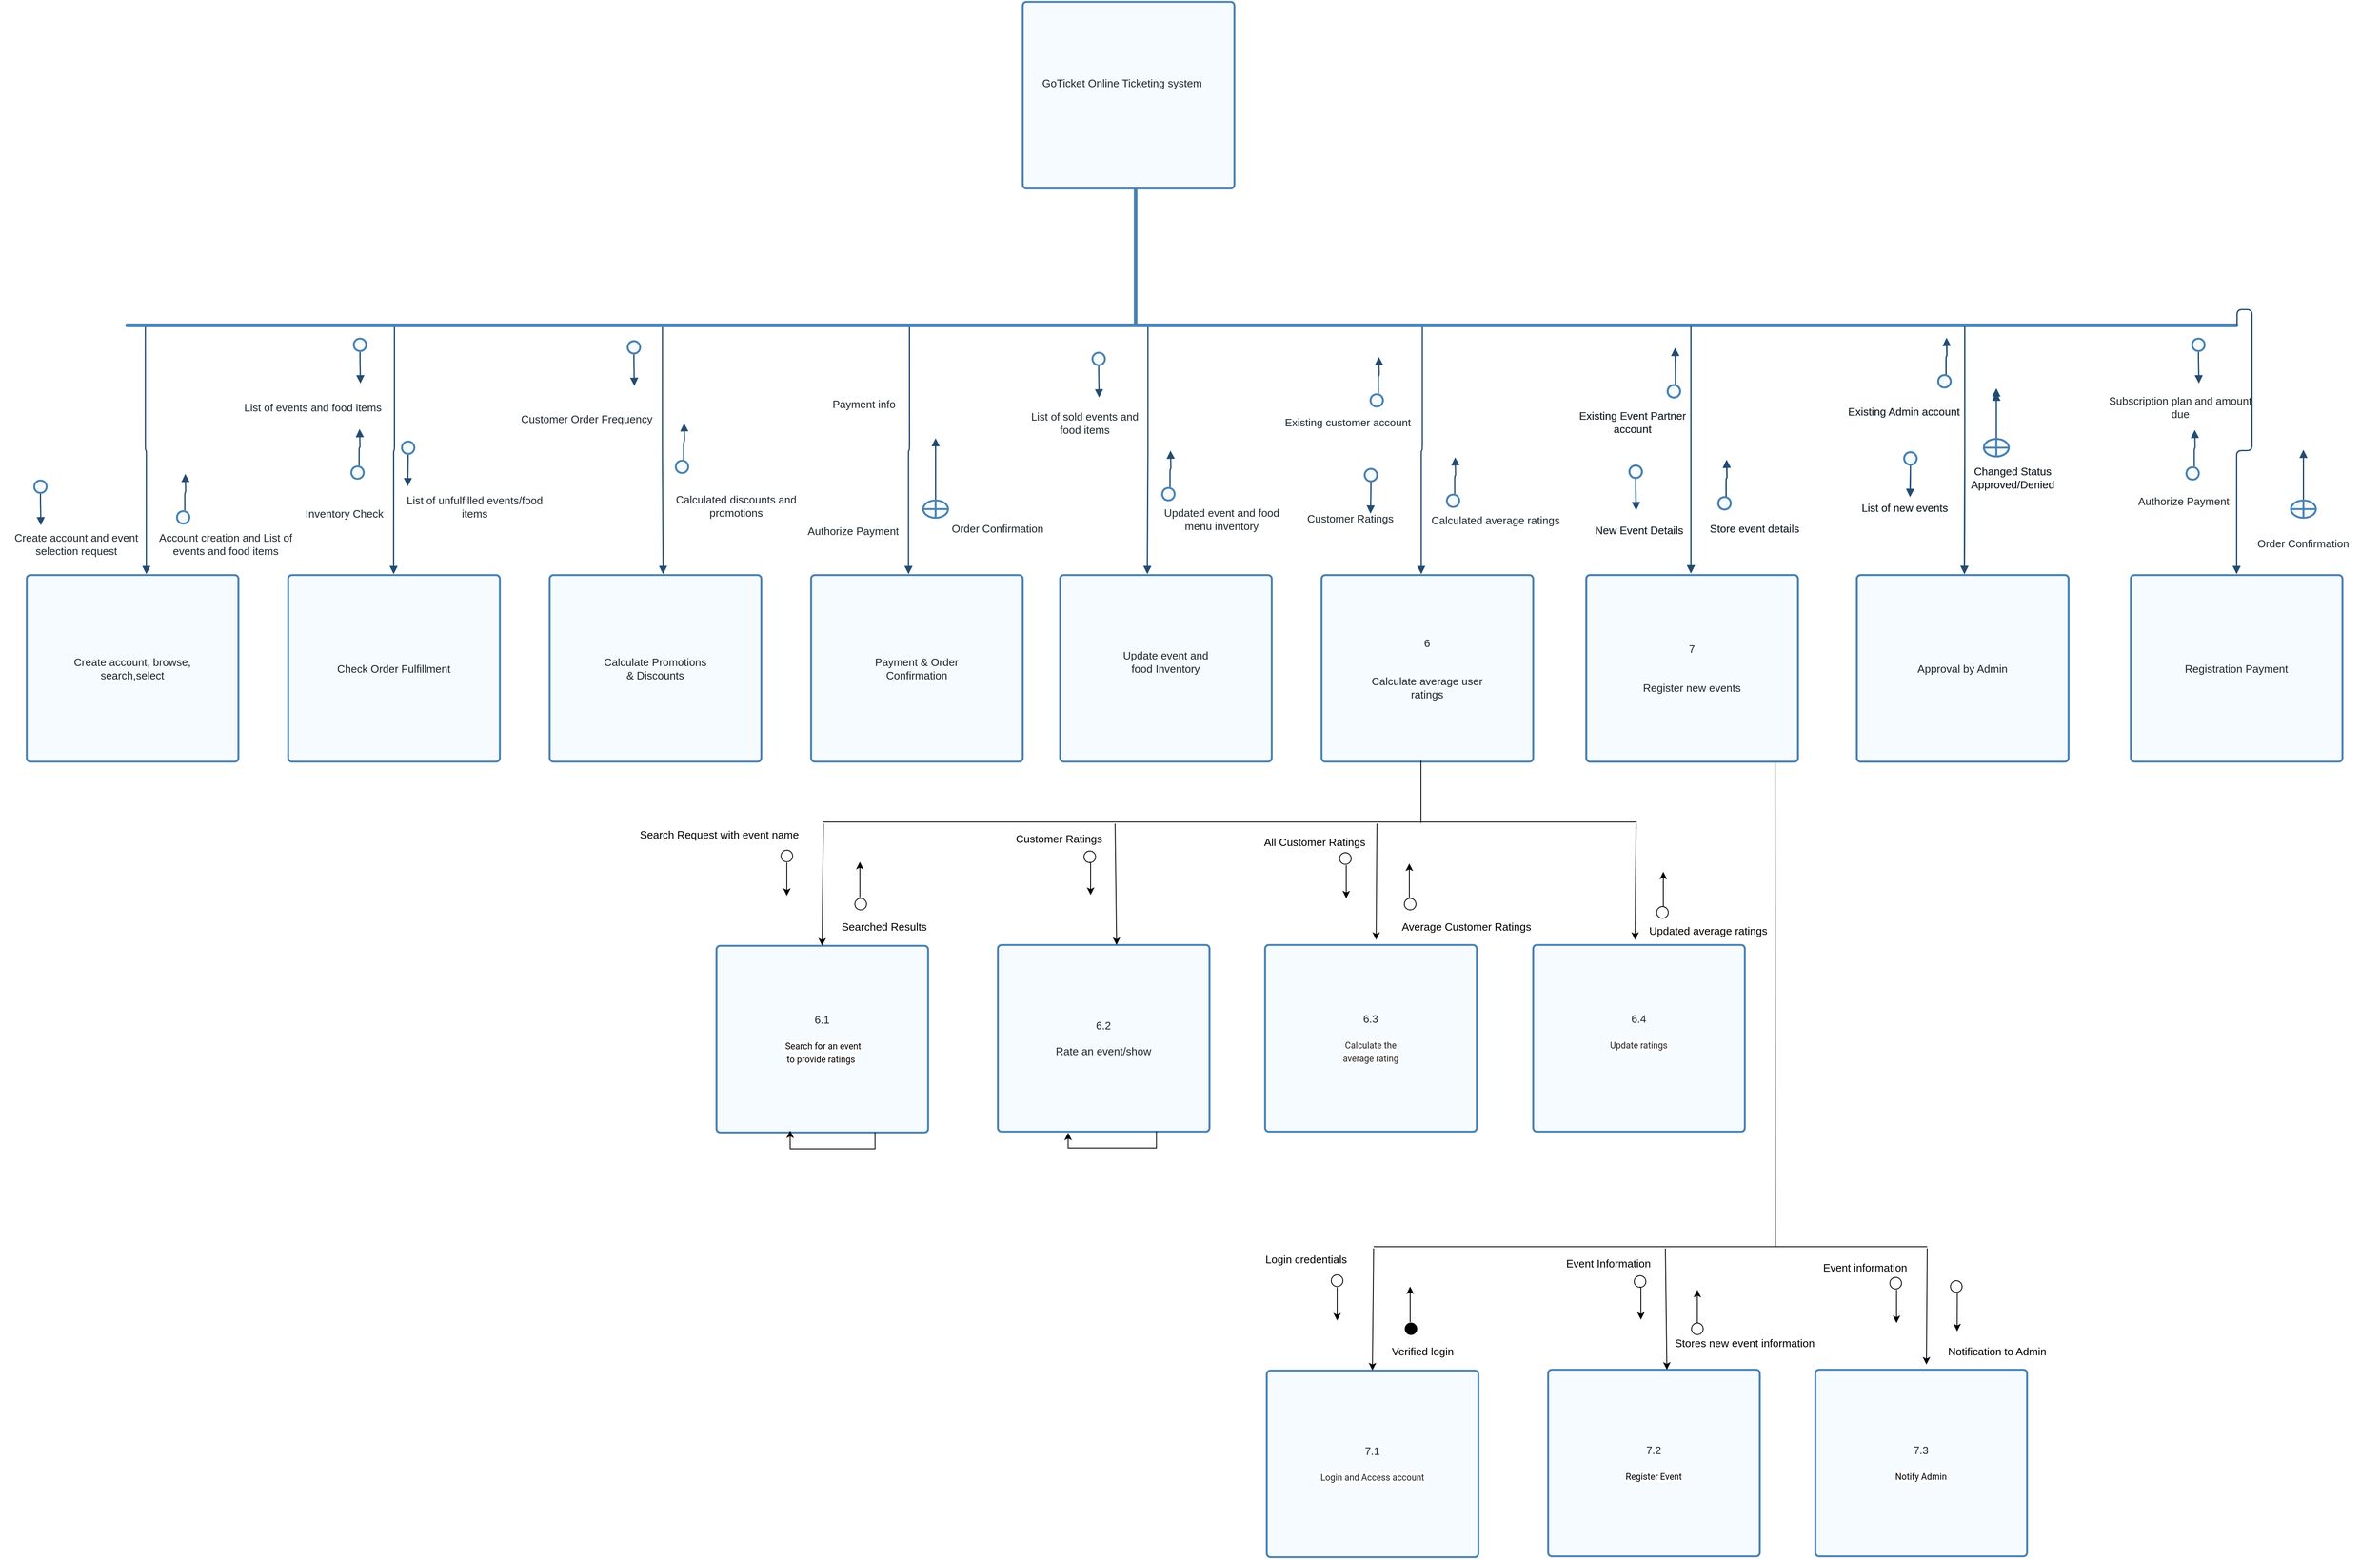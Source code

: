 <mxfile version="16.5.1" type="device"><diagram id="BRpmbfgXeaDSfq24H_xb" name="Page-1"><mxGraphModel dx="3155" dy="-158" grid="1" gridSize="10" guides="1" tooltips="1" connect="1" arrows="1" fold="1" page="1" pageScale="1" pageWidth="850" pageHeight="1100" math="0" shadow="0"><root><mxCell id="0"/><mxCell id="1" parent="0"/><UserObject label="" lucidchartObjectId="cb7YvQ3b3Utd" id="3btgvDVKISLu8QlogKCD-1"><mxCell style="html=1;overflow=block;blockSpacing=1;whiteSpace=wrap;fontSize=13;spacing=3.8;strokeColor=#4881b3;strokeOpacity=100;rounded=1;absoluteArcSize=1;arcSize=9;fillColor=#F5FBFF;strokeWidth=2.3;" parent="1" vertex="1"><mxGeometry x="30" y="1589" width="255" height="225" as="geometry"/></mxCell></UserObject><UserObject label="GoTicket Online Ticketing system" lucidchartObjectId="xb7YAdiCLHz-" id="3btgvDVKISLu8QlogKCD-2"><mxCell style="html=1;overflow=block;blockSpacing=1;whiteSpace=wrap;fontSize=13;fontColor=#1d262b;spacing=3.8;strokeOpacity=0;fillOpacity=0;rounded=1;absoluteArcSize=1;arcSize=9;fillColor=#ffffff;strokeWidth=2.3;" parent="1" vertex="1"><mxGeometry x="45" y="1664" width="210" height="45" as="geometry"/></mxCell></UserObject><UserObject label="Payment &amp; Order&#10;Confirmation" lucidchartObjectId="oc7YDc2cfhqU" id="3btgvDVKISLu8QlogKCD-3"><mxCell style="html=1;overflow=block;blockSpacing=1;whiteSpace=wrap;fontSize=13;fontColor=#1d262b;spacing=3.8;strokeColor=#4881b3;strokeOpacity=100;rounded=1;absoluteArcSize=1;arcSize=9;fillColor=#F5FBFF;strokeWidth=2.3;" parent="1" vertex="1"><mxGeometry x="-225" y="2280" width="255" height="225" as="geometry"/></mxCell></UserObject><UserObject label="Update event and&#10; food Inventory&#10;" lucidchartObjectId="tc7YjYUUw1GC" id="3btgvDVKISLu8QlogKCD-4"><mxCell style="html=1;overflow=block;blockSpacing=1;whiteSpace=wrap;fontSize=13;fontColor=#1d262b;spacing=3.8;strokeColor=#4881b3;strokeOpacity=100;rounded=1;absoluteArcSize=1;arcSize=9;fillColor=#F5FBFF;strokeWidth=2.3;" parent="1" vertex="1"><mxGeometry x="75" y="2280" width="255" height="225" as="geometry"/></mxCell></UserObject><UserObject label="6&lt;br&gt;&lt;br&gt;&lt;br&gt;Calculate average user&lt;br&gt;ratings" lucidchartObjectId="zc7YV4qnc59." id="3btgvDVKISLu8QlogKCD-5"><mxCell style="html=1;overflow=block;blockSpacing=1;whiteSpace=wrap;fontSize=13;fontColor=#1d262b;spacing=3.8;strokeColor=#4881b3;strokeOpacity=100;rounded=1;absoluteArcSize=1;arcSize=9;fillColor=#F5FBFF;strokeWidth=2.3;" parent="1" vertex="1"><mxGeometry x="390" y="2280" width="255" height="225" as="geometry"/></mxCell></UserObject><UserObject label="Register new events" lucidchartObjectId="Ac7Y8gztxyKH" id="3btgvDVKISLu8QlogKCD-6"><mxCell style="html=1;overflow=block;blockSpacing=1;whiteSpace=wrap;fontSize=13;fontColor=#1d262b;spacing=3.8;strokeColor=#4881b3;strokeOpacity=100;rounded=1;absoluteArcSize=1;arcSize=9;fillColor=#F5FBFF;strokeWidth=2.3;" parent="1" vertex="1"><mxGeometry x="709" y="2280" width="255" height="225" as="geometry"/></mxCell></UserObject><UserObject label="Approval by Admin" lucidchartObjectId="Bc7Y-ABXMbTy" id="3btgvDVKISLu8QlogKCD-7"><mxCell style="html=1;overflow=block;blockSpacing=1;whiteSpace=wrap;fontSize=13;fontColor=#1d262b;spacing=3.8;strokeColor=#4881b3;strokeOpacity=100;rounded=1;absoluteArcSize=1;arcSize=9;fillColor=#F5FBFF;strokeWidth=2.3;" parent="1" vertex="1"><mxGeometry x="1035" y="2280" width="255" height="225" as="geometry"/></mxCell></UserObject><UserObject label="" lucidchartObjectId="4d7YXfiffGbj" id="3btgvDVKISLu8QlogKCD-8"><mxCell style="html=1;overflow=block;blockSpacing=1;whiteSpace=wrap;fontSize=13;spacing=0;strokeColor=#4881b3;strokeOpacity=100;rounded=1;absoluteArcSize=1;arcSize=9;rotation=-270;fillColor=#F5FBFF;strokeWidth=2.3;" parent="1" vertex="1"><mxGeometry x="83" y="1896" width="166" height="2" as="geometry"/></mxCell></UserObject><UserObject label="" lucidchartObjectId="vo7YoxGZOz9a" id="3btgvDVKISLu8QlogKCD-9"><mxCell style="html=1;overflow=block;blockSpacing=1;whiteSpace=wrap;fontSize=13;spacing=0;strokeColor=#4881b3;strokeOpacity=100;rounded=1;absoluteArcSize=1;arcSize=9;fillColor=#F5FBFF;strokeWidth=2.3;" parent="1" vertex="1"><mxGeometry x="-1050" y="1978" width="2543" height="2" as="geometry"/></mxCell></UserObject><UserObject label="" lucidchartObjectId="Yr7Y~ha0qfrI" id="3btgvDVKISLu8QlogKCD-10"><mxCell style="html=1;jettySize=18;whiteSpace=wrap;fontSize=13;strokeColor=#224C72;strokeWidth=1.5;rounded=1;arcSize=12;edgeStyle=orthogonalEdgeStyle;startArrow=none;endArrow=block;endFill=1;exitX=0.371;exitY=1;exitPerimeter=0;entryX=0.46;entryY=-0.005;entryPerimeter=0;" parent="1" source="3btgvDVKISLu8QlogKCD-9" target="3btgvDVKISLu8QlogKCD-3" edge="1"><mxGeometry width="100" height="100" relative="1" as="geometry"><Array as="points"/></mxGeometry></mxCell></UserObject><UserObject label="" lucidchartObjectId="3r7Yr-txlV_X" id="3btgvDVKISLu8QlogKCD-11"><mxCell style="html=1;jettySize=18;whiteSpace=wrap;fontSize=13;strokeColor=#224C72;strokeWidth=1.5;rounded=1;arcSize=12;edgeStyle=orthogonalEdgeStyle;startArrow=none;endArrow=block;endFill=1;exitX=0.484;exitY=1;exitPerimeter=0;entryX=0.412;entryY=-0.005;entryPerimeter=0;" parent="1" source="3btgvDVKISLu8QlogKCD-9" target="3btgvDVKISLu8QlogKCD-4" edge="1"><mxGeometry width="100" height="100" relative="1" as="geometry"><Array as="points"/></mxGeometry></mxCell></UserObject><UserObject label="" lucidchartObjectId="7r7Ybd27~JZ-" id="3btgvDVKISLu8QlogKCD-12"><mxCell style="html=1;jettySize=18;whiteSpace=wrap;fontSize=13;strokeColor=#224C72;strokeWidth=1.5;rounded=1;arcSize=12;edgeStyle=orthogonalEdgeStyle;startArrow=none;endArrow=block;endFill=1;exitX=0.614;exitY=1;exitPerimeter=0;entryX=0.471;entryY=-0.005;entryPerimeter=0;" parent="1" source="3btgvDVKISLu8QlogKCD-9" target="3btgvDVKISLu8QlogKCD-5" edge="1"><mxGeometry width="100" height="100" relative="1" as="geometry"><Array as="points"/></mxGeometry></mxCell></UserObject><UserObject label="" lucidchartObjectId="hs7Y0MbwM-pF" id="3btgvDVKISLu8QlogKCD-13"><mxCell style="html=1;jettySize=18;whiteSpace=wrap;fontSize=13;strokeColor=#224C72;strokeWidth=1.5;rounded=1;arcSize=12;edgeStyle=orthogonalEdgeStyle;startArrow=none;endArrow=block;endFill=1;" parent="1" edge="1"><mxGeometry width="100" height="100" relative="1" as="geometry"><Array as="points"/><mxPoint x="835" y="1979" as="sourcePoint"/><mxPoint x="835" y="2278" as="targetPoint"/></mxGeometry></mxCell></UserObject><UserObject label="" lucidchartObjectId="As7YaFqs9w3c" id="3btgvDVKISLu8QlogKCD-14"><mxCell style="html=1;jettySize=18;whiteSpace=wrap;fontSize=13;strokeColor=#224C72;strokeWidth=1.5;rounded=1;arcSize=12;edgeStyle=orthogonalEdgeStyle;startArrow=none;endArrow=block;endFill=1;exitX=0.871;exitY=1;exitPerimeter=0;entryX=0.508;entryY=-0.005;entryPerimeter=0;" parent="1" source="3btgvDVKISLu8QlogKCD-9" target="3btgvDVKISLu8QlogKCD-7" edge="1"><mxGeometry width="100" height="100" relative="1" as="geometry"><Array as="points"/></mxGeometry></mxCell></UserObject><UserObject label="" lucidchartObjectId="SO7Yj_RNmIQG" id="3btgvDVKISLu8QlogKCD-15"><mxCell style="html=1;overflow=block;blockSpacing=1;whiteSpace=wrap;shape=mxgraph.flowchart.summing_function;fontSize=13;spacing=3.8;strokeColor=#4881b3;strokeOpacity=100;rounded=1;absoluteArcSize=1;arcSize=9;fillColor=#F5FBFF;strokeWidth=2.3;" parent="1" vertex="1"><mxGeometry x="-90" y="2190" width="30" height="21" as="geometry"/></mxCell></UserObject><UserObject label="" lucidchartObjectId="SO7YDgznzZtO" id="3btgvDVKISLu8QlogKCD-16"><mxCell style="html=1;jettySize=18;whiteSpace=wrap;fontSize=13;strokeColor=#224C72;strokeWidth=1.5;rounded=1;arcSize=12;edgeStyle=orthogonalEdgeStyle;startArrow=none;endArrow=block;endFill=1;exitX=0.5;exitY=-0.054;exitPerimeter=0;" parent="1" source="3btgvDVKISLu8QlogKCD-15" edge="1"><mxGeometry width="100" height="100" relative="1" as="geometry"><Array as="points"/><mxPoint x="-75" y="2115" as="targetPoint"/></mxGeometry></mxCell></UserObject><UserObject label="Order Confirmation" lucidchartObjectId="VO7YmujzQtXc" id="3btgvDVKISLu8QlogKCD-17"><mxCell style="html=1;overflow=block;blockSpacing=1;whiteSpace=wrap;fontSize=13;fontColor=#1d262b;spacing=3.8;strokeOpacity=0;fillOpacity=0;rounded=1;absoluteArcSize=1;arcSize=9;fillColor=#ffffff;strokeWidth=2.3;" parent="1" vertex="1"><mxGeometry x="-90" y="2201" width="180" height="45" as="geometry"/></mxCell></UserObject><UserObject label="" lucidchartObjectId="IU7YOBBGOqOh" id="3btgvDVKISLu8QlogKCD-18"><mxCell style="html=1;overflow=block;blockSpacing=1;whiteSpace=wrap;ellipse;fontSize=13;spacing=3.8;strokeColor=#4881b3;strokeOpacity=100;rounded=1;absoluteArcSize=1;arcSize=9;fillColor=#F5FBFF;strokeWidth=2.3;" parent="1" vertex="1"><mxGeometry x="114" y="2012" width="15" height="15" as="geometry"/></mxCell></UserObject><UserObject label="" lucidchartObjectId="IU7Y7B9T~p.P" id="3btgvDVKISLu8QlogKCD-19"><mxCell style="html=1;jettySize=18;whiteSpace=wrap;fontSize=13;strokeColor=#224C72;strokeWidth=1.5;rounded=1;arcSize=12;edgeStyle=orthogonalEdgeStyle;startArrow=none;endArrow=block;endFill=1;exitX=0.5;exitY=1.076;exitPerimeter=0;" parent="1" source="3btgvDVKISLu8QlogKCD-18" edge="1"><mxGeometry width="100" height="100" relative="1" as="geometry"><Array as="points"><mxPoint x="122" y="2036"/></Array><mxPoint x="122" y="2066" as="targetPoint"/></mxGeometry></mxCell></UserObject><UserObject label="List of sold events and &#10;food items" lucidchartObjectId="LU7Yc1I8qv78" id="3btgvDVKISLu8QlogKCD-20"><mxCell style="html=1;overflow=block;blockSpacing=1;whiteSpace=wrap;fontSize=13;fontColor=#1d262b;spacing=3.8;strokeOpacity=0;fillOpacity=0;rounded=1;absoluteArcSize=1;arcSize=9;fillColor=#ffffff;strokeWidth=2.3;" parent="1" vertex="1"><mxGeometry x="15" y="2074" width="180" height="45" as="geometry"/></mxCell></UserObject><UserObject label="" lucidchartObjectId="JV7YCvbzoNwd" id="3btgvDVKISLu8QlogKCD-21"><mxCell style="html=1;overflow=block;blockSpacing=1;whiteSpace=wrap;ellipse;fontSize=13;spacing=3.8;strokeColor=#4881b3;strokeOpacity=100;rounded=1;absoluteArcSize=1;arcSize=9;rotation=12.891;fillColor=#F5FBFF;strokeWidth=2.3;" parent="1" vertex="1"><mxGeometry x="198" y="2175" width="15" height="15" as="geometry"/></mxCell></UserObject><UserObject label="" lucidchartObjectId="JV7YiGAURkDX" id="3btgvDVKISLu8QlogKCD-22"><mxCell style="html=1;jettySize=18;whiteSpace=wrap;fontSize=13;strokeColor=#224C72;strokeWidth=1.5;rounded=1;arcSize=12;edgeStyle=orthogonalEdgeStyle;startArrow=none;endArrow=block;endFill=1;exitX=0.5;exitY=-0.076;exitPerimeter=0;" parent="1" source="3btgvDVKISLu8QlogKCD-21" edge="1"><mxGeometry width="100" height="100" relative="1" as="geometry"><Array as="points"/><mxPoint x="208" y="2130" as="targetPoint"/></mxGeometry></mxCell></UserObject><UserObject label="Updated event and food menu inventory " lucidchartObjectId="MV7Y2VVmYBoz" id="3btgvDVKISLu8QlogKCD-23"><mxCell style="html=1;overflow=block;blockSpacing=1;whiteSpace=wrap;fontSize=13;fontColor=#1d262b;spacing=3.8;strokeOpacity=0;fillOpacity=0;rounded=1;absoluteArcSize=1;arcSize=9;fillColor=#ffffff;strokeWidth=2.3;" parent="1" vertex="1"><mxGeometry x="180" y="2190" width="180" height="45" as="geometry"/></mxCell></UserObject><UserObject label="" lucidchartObjectId="DW7YM41cKXP2" id="3btgvDVKISLu8QlogKCD-24"><mxCell style="html=1;overflow=block;blockSpacing=1;whiteSpace=wrap;ellipse;fontSize=13;spacing=3.8;strokeColor=#4881b3;strokeOpacity=100;rounded=1;absoluteArcSize=1;arcSize=9;rotation=12.891;fillColor=#F5FBFF;strokeWidth=2.3;" parent="1" vertex="1"><mxGeometry x="449" y="2062" width="15" height="15" as="geometry"/></mxCell></UserObject><UserObject label="" lucidchartObjectId="DW7Y8c.Ao3HN" id="3btgvDVKISLu8QlogKCD-25"><mxCell style="html=1;jettySize=18;whiteSpace=wrap;fontSize=13;strokeColor=#224C72;strokeWidth=1.5;rounded=1;arcSize=12;edgeStyle=orthogonalEdgeStyle;startArrow=none;endArrow=block;endFill=1;exitX=0.5;exitY=-0.076;exitPerimeter=0;" parent="1" source="3btgvDVKISLu8QlogKCD-24" edge="1"><mxGeometry width="100" height="100" relative="1" as="geometry"><Array as="points"/><mxPoint x="459" y="2017" as="targetPoint"/></mxGeometry></mxCell></UserObject><UserObject label="Existing customer account" lucidchartObjectId="FW7YRPLrr41K" id="3btgvDVKISLu8QlogKCD-26"><mxCell style="html=1;overflow=block;blockSpacing=1;whiteSpace=wrap;fontSize=13;fontColor=#1d262b;spacing=3.8;strokeOpacity=0;fillOpacity=0;rounded=1;absoluteArcSize=1;arcSize=9;fillColor=#ffffff;strokeWidth=2.3;" parent="1" vertex="1"><mxGeometry x="332" y="2073" width="180" height="45" as="geometry"/></mxCell></UserObject><UserObject label="" lucidchartObjectId="JX7YuROAKv_U" id="3btgvDVKISLu8QlogKCD-27"><mxCell style="html=1;overflow=block;blockSpacing=1;whiteSpace=wrap;ellipse;fontSize=13;spacing=3.8;strokeColor=#4881b3;strokeOpacity=100;rounded=1;absoluteArcSize=1;arcSize=9;fillColor=#F5FBFF;strokeWidth=2.3;" parent="1" vertex="1"><mxGeometry x="442" y="2152" width="15" height="15" as="geometry"/></mxCell></UserObject><UserObject label="" lucidchartObjectId="JX7YynpmGY-k" id="3btgvDVKISLu8QlogKCD-28"><mxCell style="html=1;jettySize=18;whiteSpace=wrap;fontSize=13;strokeColor=#224C72;strokeWidth=1.5;rounded=1;arcSize=12;edgeStyle=orthogonalEdgeStyle;startArrow=none;endArrow=block;endFill=1;exitX=0.5;exitY=1.076;exitPerimeter=0;" parent="1" source="3btgvDVKISLu8QlogKCD-27" edge="1"><mxGeometry width="100" height="100" relative="1" as="geometry"><Array as="points"><mxPoint x="449" y="2176"/></Array><mxPoint x="449" y="2206" as="targetPoint"/></mxGeometry></mxCell></UserObject><UserObject label="Customer Ratings" lucidchartObjectId="MX7YP5R1pC.D" id="3btgvDVKISLu8QlogKCD-29"><mxCell style="html=1;overflow=block;blockSpacing=1;whiteSpace=wrap;fontSize=13;fontColor=#1d262b;spacing=3.8;strokeOpacity=0;fillOpacity=0;rounded=1;absoluteArcSize=1;arcSize=9;fillColor=#ffffff;strokeWidth=2.3;" parent="1" vertex="1"><mxGeometry x="335" y="2189" width="180" height="45" as="geometry"/></mxCell></UserObject><UserObject label="" lucidchartObjectId="aY7YxKTdEf_x" id="3btgvDVKISLu8QlogKCD-30"><mxCell style="html=1;overflow=block;blockSpacing=1;whiteSpace=wrap;ellipse;fontSize=13;spacing=3.8;strokeColor=#4881b3;strokeOpacity=100;rounded=1;absoluteArcSize=1;arcSize=9;rotation=12.891;fillColor=#F5FBFF;strokeWidth=2.3;" parent="1" vertex="1"><mxGeometry x="541" y="2183" width="15" height="15" as="geometry"/></mxCell></UserObject><UserObject label="" lucidchartObjectId="aY7YXe7V4biu" id="3btgvDVKISLu8QlogKCD-31"><mxCell style="html=1;jettySize=18;whiteSpace=wrap;fontSize=13;strokeColor=#224C72;strokeWidth=1.5;rounded=1;arcSize=12;edgeStyle=orthogonalEdgeStyle;startArrow=none;endArrow=block;endFill=1;exitX=0.5;exitY=-0.076;exitPerimeter=0;" parent="1" source="3btgvDVKISLu8QlogKCD-30" edge="1"><mxGeometry width="100" height="100" relative="1" as="geometry"><Array as="points"/><mxPoint x="551" y="2138" as="targetPoint"/></mxGeometry></mxCell></UserObject><UserObject label="Calculated average ratings" lucidchartObjectId="mZ7YZsQj1jS1" id="3btgvDVKISLu8QlogKCD-32"><mxCell style="html=1;overflow=block;blockSpacing=1;whiteSpace=wrap;fontSize=13;fontColor=#1d262b;spacing=3.8;strokeOpacity=0;fillOpacity=0;rounded=1;absoluteArcSize=1;arcSize=9;fillColor=#ffffff;strokeWidth=2.3;" parent="1" vertex="1"><mxGeometry x="510" y="2191" width="180" height="45" as="geometry"/></mxCell></UserObject><UserObject label="Authorize Payment" lucidchartObjectId="F17YFwcBu78G" id="3btgvDVKISLu8QlogKCD-33"><mxCell style="html=1;overflow=block;blockSpacing=1;whiteSpace=wrap;fontSize=13;fontColor=#1d262b;spacing=3.8;strokeOpacity=0;fillOpacity=0;rounded=1;absoluteArcSize=1;arcSize=9;fillColor=#ffffff;strokeWidth=2.3;" parent="1" vertex="1"><mxGeometry x="-264" y="2204" width="180" height="45" as="geometry"/></mxCell></UserObject><UserObject label="Payment info" lucidchartObjectId="H47Yz~raGpoN" id="3btgvDVKISLu8QlogKCD-34"><mxCell style="html=1;overflow=block;blockSpacing=1;whiteSpace=wrap;fontSize=13;fontColor=#1d262b;spacing=3.8;strokeOpacity=0;fillOpacity=0;rounded=1;absoluteArcSize=1;arcSize=9;fillColor=#ffffff;strokeWidth=2.3;" parent="1" vertex="1"><mxGeometry x="-251" y="2051" width="180" height="45" as="geometry"/></mxCell></UserObject><UserObject label="Existing Event Partner account" lucidchartObjectId="K57Y60sJ-0at" id="3btgvDVKISLu8QlogKCD-35"><mxCell style="html=1;overflow=block;blockSpacing=1;whiteSpace=wrap;fontSize=13;fontColor=#1d262b;spacing=3.8;strokeOpacity=0;fillOpacity=0;rounded=1;absoluteArcSize=1;arcSize=9;fillColor=#ffffff;strokeWidth=2.3;" parent="1" vertex="1"><mxGeometry x="675" y="2073" width="180" height="45" as="geometry"/></mxCell></UserObject><UserObject label="" lucidchartObjectId="057Yh4DW8PBu" id="3btgvDVKISLu8QlogKCD-36"><mxCell style="html=1;overflow=block;blockSpacing=1;whiteSpace=wrap;ellipse;fontSize=13;spacing=3.8;strokeColor=#4881b3;strokeOpacity=100;rounded=1;absoluteArcSize=1;arcSize=9;rotation=12.891;fillColor=#F5FBFF;strokeWidth=2.3;" parent="1" vertex="1"><mxGeometry x="807" y="2051" width="15" height="15" as="geometry"/></mxCell></UserObject><UserObject label="" lucidchartObjectId="057Ymmg_DoC4" id="3btgvDVKISLu8QlogKCD-37"><mxCell style="html=1;jettySize=18;whiteSpace=wrap;fontSize=13;strokeColor=#224C72;strokeWidth=1.5;rounded=1;arcSize=12;edgeStyle=orthogonalEdgeStyle;startArrow=none;endArrow=block;endFill=1;exitX=0.5;exitY=-0.076;exitPerimeter=0;" parent="1" source="3btgvDVKISLu8QlogKCD-36" edge="1"><mxGeometry width="100" height="100" relative="1" as="geometry"><Array as="points"/><mxPoint x="816" y="2006" as="targetPoint"/></mxGeometry></mxCell></UserObject><UserObject label="" lucidchartObjectId="a77YkUytkA0J" id="3btgvDVKISLu8QlogKCD-38"><mxCell style="html=1;overflow=block;blockSpacing=1;whiteSpace=wrap;ellipse;fontSize=13;spacing=3.8;strokeColor=#4881b3;strokeOpacity=100;rounded=1;absoluteArcSize=1;arcSize=9;rotation=12.891;fillColor=#F5FBFF;strokeWidth=2.3;" parent="1" vertex="1"><mxGeometry x="1133" y="2039" width="15" height="15" as="geometry"/></mxCell></UserObject><UserObject label="" lucidchartObjectId="a77Yi8oT1XJW" id="3btgvDVKISLu8QlogKCD-39"><mxCell style="html=1;jettySize=18;whiteSpace=wrap;fontSize=13;strokeColor=#224C72;strokeWidth=1.5;rounded=1;arcSize=12;edgeStyle=orthogonalEdgeStyle;startArrow=none;endArrow=block;endFill=1;exitX=0.5;exitY=-0.076;exitPerimeter=0;" parent="1" source="3btgvDVKISLu8QlogKCD-38" edge="1"><mxGeometry width="100" height="100" relative="1" as="geometry"><Array as="points"/><mxPoint x="1143" y="1994" as="targetPoint"/></mxGeometry></mxCell></UserObject><UserObject label="Existing Admin account" lucidchartObjectId="d77YiN04zXwg" id="3btgvDVKISLu8QlogKCD-40"><mxCell style="html=1;overflow=block;blockSpacing=1;whiteSpace=wrap;fontSize=13;fontColor=#1d262b;spacing=3.8;strokeOpacity=0;fillOpacity=0;rounded=1;absoluteArcSize=1;arcSize=9;fillColor=#ffffff;strokeWidth=2.3;" parent="1" vertex="1"><mxGeometry x="1002" y="2060" width="180" height="45" as="geometry"/></mxCell></UserObject><UserObject label="List of new events" lucidchartObjectId="H77YQemtj~PU" id="3btgvDVKISLu8QlogKCD-41"><mxCell style="html=1;overflow=block;blockSpacing=1;whiteSpace=wrap;fontSize=13;fontColor=#1d262b;spacing=3.8;strokeOpacity=0;fillOpacity=0;rounded=1;absoluteArcSize=1;arcSize=9;fillColor=#ffffff;strokeWidth=2.3;" parent="1" vertex="1"><mxGeometry x="1003" y="2176" width="180" height="45" as="geometry"/></mxCell></UserObject><UserObject label="Changed Status &#10;Approved/Denied" lucidchartObjectId="i87YHxzXdl5W" id="3btgvDVKISLu8QlogKCD-42"><mxCell style="html=1;overflow=block;blockSpacing=1;whiteSpace=wrap;fontSize=13;fontColor=#1d262b;spacing=3.8;strokeOpacity=0;fillOpacity=0;rounded=1;absoluteArcSize=1;arcSize=9;fillColor=#ffffff;strokeWidth=2.3;" parent="1" vertex="1"><mxGeometry x="1133" y="2140" width="180" height="45" as="geometry"/></mxCell></UserObject><UserObject label="" lucidchartObjectId="f97YZ5GIC-FW" id="3btgvDVKISLu8QlogKCD-43"><mxCell style="html=1;overflow=block;blockSpacing=1;whiteSpace=wrap;shape=mxgraph.flowchart.summing_function;fontSize=13;spacing=3.8;strokeColor=#4881b3;strokeOpacity=100;rounded=1;absoluteArcSize=1;arcSize=9;fillColor=#F5FBFF;strokeWidth=2.3;" parent="1" vertex="1"><mxGeometry x="1188" y="2116" width="30" height="21" as="geometry"/></mxCell></UserObject><UserObject label="" lucidchartObjectId="f97YbTGdyZZA" id="3btgvDVKISLu8QlogKCD-44"><mxCell style="html=1;jettySize=18;whiteSpace=wrap;fontSize=13;strokeColor=#224C72;strokeWidth=1.5;rounded=1;arcSize=12;edgeStyle=orthogonalEdgeStyle;startArrow=none;endArrow=block;endFill=1;exitX=0.5;exitY=-0.054;exitPerimeter=0;" parent="1" source="3btgvDVKISLu8QlogKCD-43" edge="1"><mxGeometry width="100" height="100" relative="1" as="geometry"><Array as="points"/><mxPoint x="1203" y="2060" as="targetPoint"/></mxGeometry></mxCell></UserObject><UserObject label="" lucidchartObjectId="M97Y_QqFyuqK" id="3btgvDVKISLu8QlogKCD-45"><mxCell style="html=1;overflow=block;blockSpacing=1;whiteSpace=wrap;ellipse;fontSize=13;spacing=3.8;strokeColor=#4881b3;strokeOpacity=100;rounded=1;absoluteArcSize=1;arcSize=9;fillColor=#F5FBFF;strokeWidth=2.3;" parent="1" vertex="1"><mxGeometry x="1092" y="2132" width="15" height="15" as="geometry"/></mxCell></UserObject><UserObject label="" lucidchartObjectId="M97YXKdz5px2" id="3btgvDVKISLu8QlogKCD-46"><mxCell style="html=1;jettySize=18;whiteSpace=wrap;fontSize=13;strokeColor=#224C72;strokeWidth=1.5;rounded=1;arcSize=12;edgeStyle=orthogonalEdgeStyle;startArrow=none;endArrow=block;endFill=1;exitX=0.5;exitY=1.076;exitPerimeter=0;" parent="1" source="3btgvDVKISLu8QlogKCD-45" edge="1"><mxGeometry width="100" height="100" relative="1" as="geometry"><Array as="points"><mxPoint x="1099" y="2156"/></Array><mxPoint x="1099" y="2186" as="targetPoint"/></mxGeometry></mxCell></UserObject><UserObject label="" lucidchartObjectId="v~7YvVX~NiVJ" id="3btgvDVKISLu8QlogKCD-47"><mxCell style="html=1;jettySize=18;whiteSpace=wrap;fontSize=13;strokeColor=#224C72;strokeWidth=1.5;rounded=1;arcSize=12;edgeStyle=orthogonalEdgeStyle;startArrow=none;endArrow=block;endFill=1;exitX=0.5;exitY=-0.054;exitPerimeter=0;" parent="1" source="3btgvDVKISLu8QlogKCD-43" edge="1"><mxGeometry width="100" height="100" relative="1" as="geometry"><Array as="points"/><mxPoint x="1203" y="2055" as="targetPoint"/></mxGeometry></mxCell></UserObject><UserObject label="" lucidchartObjectId="xj8Ys~QmtSbv" id="3btgvDVKISLu8QlogKCD-48"><mxCell style="html=1;overflow=block;blockSpacing=1;whiteSpace=wrap;ellipse;fontSize=13;spacing=3.8;strokeColor=#4881b3;strokeOpacity=100;rounded=1;absoluteArcSize=1;arcSize=9;fillColor=#F5FBFF;strokeWidth=2.3;" parent="1" vertex="1"><mxGeometry x="761" y="2148" width="15" height="15" as="geometry"/></mxCell></UserObject><UserObject label="" lucidchartObjectId="xj8YdJ0Lk4e0" id="3btgvDVKISLu8QlogKCD-49"><mxCell style="html=1;jettySize=18;whiteSpace=wrap;fontSize=13;strokeColor=#224C72;strokeWidth=1.5;rounded=1;arcSize=12;edgeStyle=orthogonalEdgeStyle;startArrow=none;endArrow=block;endFill=1;exitX=0.5;exitY=1.076;exitPerimeter=0;" parent="1" source="3btgvDVKISLu8QlogKCD-48" edge="1"><mxGeometry width="100" height="100" relative="1" as="geometry"><Array as="points"><mxPoint x="769" y="2172"/></Array><mxPoint x="769" y="2202" as="targetPoint"/></mxGeometry></mxCell></UserObject><UserObject label="New Event Details" lucidchartObjectId="Dj8Yr1RrDYL8" id="3btgvDVKISLu8QlogKCD-50"><mxCell style="html=1;overflow=block;blockSpacing=1;whiteSpace=wrap;fontSize=13;fontColor=#1d262b;spacing=3.8;strokeOpacity=0;fillOpacity=0;rounded=1;absoluteArcSize=1;arcSize=9;fillColor=#ffffff;strokeWidth=2.3;" parent="1" vertex="1"><mxGeometry x="683" y="2203" width="180" height="45" as="geometry"/></mxCell></UserObject><UserObject label="" lucidchartObjectId="Qj8YB2DewYTk" id="3btgvDVKISLu8QlogKCD-51"><mxCell style="html=1;overflow=block;blockSpacing=1;whiteSpace=wrap;ellipse;fontSize=13;spacing=3.8;strokeColor=#4881b3;strokeOpacity=100;rounded=1;absoluteArcSize=1;arcSize=9;rotation=12.891;fillColor=#F5FBFF;strokeWidth=2.3;" parent="1" vertex="1"><mxGeometry x="868" y="2186" width="15" height="15" as="geometry"/></mxCell></UserObject><UserObject label="" lucidchartObjectId="Qj8YBsMRFvaL" id="3btgvDVKISLu8QlogKCD-52"><mxCell style="html=1;jettySize=18;whiteSpace=wrap;fontSize=13;strokeColor=#224C72;strokeWidth=1.5;rounded=1;arcSize=12;edgeStyle=orthogonalEdgeStyle;startArrow=none;endArrow=block;endFill=1;exitX=0.5;exitY=-0.076;exitPerimeter=0;" parent="1" source="3btgvDVKISLu8QlogKCD-51" edge="1"><mxGeometry width="100" height="100" relative="1" as="geometry"><Array as="points"/><mxPoint x="878" y="2141" as="targetPoint"/></mxGeometry></mxCell></UserObject><UserObject label="Store event details" lucidchartObjectId="Tj8Yq0k1d5.W" id="3btgvDVKISLu8QlogKCD-53"><mxCell style="html=1;overflow=block;blockSpacing=1;whiteSpace=wrap;fontSize=13;fontColor=#1d262b;spacing=3.8;strokeOpacity=0;fillOpacity=0;rounded=1;absoluteArcSize=1;arcSize=9;fillColor=#ffffff;strokeWidth=2.3;" parent="1" vertex="1"><mxGeometry x="822" y="2201" width="180" height="45" as="geometry"/></mxCell></UserObject><UserObject label="Create account, browse,&#10;search,select" lucidchartObjectId="fc7Y5N.l0ELx" id="3btgvDVKISLu8QlogKCD-54"><mxCell style="html=1;overflow=block;blockSpacing=1;whiteSpace=wrap;fontSize=13;fontColor=#1d262b;spacing=3.8;strokeColor=#4881b3;strokeOpacity=100;rounded=1;absoluteArcSize=1;arcSize=9;fillColor=#F5FBFF;strokeWidth=2.3;" parent="1" vertex="1"><mxGeometry x="-1170" y="2280" width="255" height="225" as="geometry"/></mxCell></UserObject><UserObject label="Check Order Fulfillment" lucidchartObjectId="jc7Yw7zAqXTa" id="3btgvDVKISLu8QlogKCD-55"><mxCell style="html=1;overflow=block;blockSpacing=1;whiteSpace=wrap;fontSize=13;fontColor=#1d262b;spacing=3.8;strokeColor=#4881b3;strokeOpacity=100;rounded=1;absoluteArcSize=1;arcSize=9;fillColor=#F5FBFF;strokeWidth=2.3;" parent="1" vertex="1"><mxGeometry x="-855" y="2280" width="255" height="225" as="geometry"/></mxCell></UserObject><UserObject label="Calculate Promotions&#10; &amp; Discounts" lucidchartObjectId="kc7YeL7Zaw~p" id="3btgvDVKISLu8QlogKCD-56"><mxCell style="html=1;overflow=block;blockSpacing=1;whiteSpace=wrap;fontSize=13;fontColor=#1d262b;spacing=3.8;strokeColor=#4881b3;strokeOpacity=100;rounded=1;absoluteArcSize=1;arcSize=9;fillColor=#F5FBFF;strokeWidth=2.3;" parent="1" vertex="1"><mxGeometry x="-540" y="2280" width="255" height="225" as="geometry"/></mxCell></UserObject><UserObject label="" lucidchartObjectId="vo7YoxGZOz9a" id="3btgvDVKISLu8QlogKCD-57"><mxCell style="html=1;overflow=block;blockSpacing=1;whiteSpace=wrap;fontSize=13;spacing=0;strokeColor=#4881b3;strokeOpacity=100;rounded=1;absoluteArcSize=1;arcSize=9;fillColor=#F5FBFF;strokeWidth=2.3;" parent="1" vertex="1"><mxGeometry x="-1050" y="1978" width="2543" height="2" as="geometry"/></mxCell></UserObject><UserObject label="" lucidchartObjectId="dr7Y.5jsjSnB" id="3btgvDVKISLu8QlogKCD-58"><mxCell style="html=1;jettySize=18;whiteSpace=wrap;fontSize=13;strokeColor=#224C72;strokeWidth=1.5;rounded=1;arcSize=12;edgeStyle=orthogonalEdgeStyle;startArrow=none;endArrow=block;endFill=1;exitX=0.009;exitY=1;exitPerimeter=0;entryX=0.565;entryY=-0.005;entryPerimeter=0;" parent="1" source="3btgvDVKISLu8QlogKCD-57" target="3btgvDVKISLu8QlogKCD-54" edge="1"><mxGeometry width="100" height="100" relative="1" as="geometry"><Array as="points"/></mxGeometry></mxCell></UserObject><UserObject label="" lucidchartObjectId="Er7YHb0IMFhg" id="3btgvDVKISLu8QlogKCD-59"><mxCell style="html=1;jettySize=18;whiteSpace=wrap;fontSize=13;strokeColor=#224C72;strokeWidth=1.5;rounded=1;arcSize=12;edgeStyle=orthogonalEdgeStyle;startArrow=none;endArrow=block;endFill=1;exitX=0.127;exitY=1;exitPerimeter=0;entryX=0.498;entryY=-0.005;entryPerimeter=0;" parent="1" source="3btgvDVKISLu8QlogKCD-57" target="3btgvDVKISLu8QlogKCD-55" edge="1"><mxGeometry width="100" height="100" relative="1" as="geometry"><Array as="points"/></mxGeometry></mxCell></UserObject><UserObject label="" lucidchartObjectId="Jr7YY_716UHn" id="3btgvDVKISLu8QlogKCD-60"><mxCell style="html=1;jettySize=18;whiteSpace=wrap;fontSize=13;strokeColor=#224C72;strokeWidth=1.5;rounded=1;arcSize=12;edgeStyle=orthogonalEdgeStyle;startArrow=none;endArrow=block;endFill=1;exitX=0.254;exitY=1;exitPerimeter=0;entryX=0.536;entryY=-0.005;entryPerimeter=0;" parent="1" source="3btgvDVKISLu8QlogKCD-57" target="3btgvDVKISLu8QlogKCD-56" edge="1"><mxGeometry width="100" height="100" relative="1" as="geometry"><Array as="points"/></mxGeometry></mxCell></UserObject><UserObject label="" lucidchartObjectId="Py7Yl5Jw_qhS" id="3btgvDVKISLu8QlogKCD-61"><mxCell style="html=1;overflow=block;blockSpacing=1;whiteSpace=wrap;ellipse;fontSize=13;spacing=3.8;strokeColor=#4881b3;strokeOpacity=100;rounded=1;absoluteArcSize=1;arcSize=9;fillColor=#F5FBFF;strokeWidth=2.3;" parent="1" vertex="1"><mxGeometry x="-1161" y="2166" width="15" height="15" as="geometry"/></mxCell></UserObject><UserObject label="" lucidchartObjectId="Vy7YbgoStXZP" id="3btgvDVKISLu8QlogKCD-62"><mxCell style="html=1;jettySize=18;whiteSpace=wrap;fontSize=13;strokeColor=#224C72;strokeWidth=1.5;rounded=1;arcSize=12;edgeStyle=orthogonalEdgeStyle;startArrow=none;endArrow=block;endFill=1;exitX=0.5;exitY=1.076;exitPerimeter=0;" parent="1" source="3btgvDVKISLu8QlogKCD-61" edge="1"><mxGeometry width="100" height="100" relative="1" as="geometry"><Array as="points"><mxPoint x="-1153" y="2190"/></Array><mxPoint x="-1153" y="2220" as="targetPoint"/></mxGeometry></mxCell></UserObject><UserObject label="Create account and event selection request" lucidchartObjectId="wB7Y.qhQiU50" id="3btgvDVKISLu8QlogKCD-63"><mxCell style="html=1;overflow=block;blockSpacing=1;whiteSpace=wrap;fontSize=13;fontColor=#1d262b;spacing=3.8;strokeOpacity=0;fillOpacity=0;rounded=1;absoluteArcSize=1;arcSize=9;fillColor=#ffffff;strokeWidth=2.3;" parent="1" vertex="1"><mxGeometry x="-1200" y="2220" width="180" height="45" as="geometry"/></mxCell></UserObject><UserObject label="" lucidchartObjectId="ZC7YlugmgYyG" id="3btgvDVKISLu8QlogKCD-64"><mxCell style="html=1;overflow=block;blockSpacing=1;whiteSpace=wrap;ellipse;fontSize=13;spacing=3.8;strokeColor=#4881b3;strokeOpacity=100;rounded=1;absoluteArcSize=1;arcSize=9;rotation=12.891;fillColor=#F5FBFF;strokeWidth=2.3;" parent="1" vertex="1"><mxGeometry x="-989" y="2203" width="15" height="15" as="geometry"/></mxCell></UserObject><UserObject label="" lucidchartObjectId="ZC7Y0l5KRDPG" id="3btgvDVKISLu8QlogKCD-65"><mxCell style="html=1;jettySize=18;whiteSpace=wrap;fontSize=13;strokeColor=#224C72;strokeWidth=1.5;rounded=1;arcSize=12;edgeStyle=orthogonalEdgeStyle;startArrow=none;endArrow=block;endFill=1;exitX=0.5;exitY=-0.076;exitPerimeter=0;" parent="1" source="3btgvDVKISLu8QlogKCD-64" edge="1"><mxGeometry width="100" height="100" relative="1" as="geometry"><Array as="points"/><mxPoint x="-979" y="2158" as="targetPoint"/></mxGeometry></mxCell></UserObject><UserObject label="Account creation and List of events and food items" lucidchartObjectId="lE7YTo-avkM6" id="3btgvDVKISLu8QlogKCD-66"><mxCell style="html=1;overflow=block;blockSpacing=1;whiteSpace=wrap;fontSize=13;fontColor=#1d262b;spacing=3.8;strokeOpacity=0;fillOpacity=0;rounded=1;absoluteArcSize=1;arcSize=9;fillColor=#ffffff;strokeWidth=2.3;" parent="1" vertex="1"><mxGeometry x="-1020" y="2220" width="180" height="45" as="geometry"/></mxCell></UserObject><UserObject label="" lucidchartObjectId="JI7YbaMP04t6" id="3btgvDVKISLu8QlogKCD-67"><mxCell style="html=1;overflow=block;blockSpacing=1;whiteSpace=wrap;ellipse;fontSize=13;spacing=3.8;strokeColor=#4881b3;strokeOpacity=100;rounded=1;absoluteArcSize=1;arcSize=9;fillColor=#F5FBFF;strokeWidth=2.3;" parent="1" vertex="1"><mxGeometry x="-776" y="1995" width="15" height="15" as="geometry"/></mxCell></UserObject><UserObject label="" lucidchartObjectId="JI7Y9z41USug" id="3btgvDVKISLu8QlogKCD-68"><mxCell style="html=1;jettySize=18;whiteSpace=wrap;fontSize=13;strokeColor=#224C72;strokeWidth=1.5;rounded=1;arcSize=12;edgeStyle=orthogonalEdgeStyle;startArrow=none;endArrow=block;endFill=1;exitX=0.5;exitY=1.076;exitPerimeter=0;" parent="1" source="3btgvDVKISLu8QlogKCD-67" edge="1"><mxGeometry width="100" height="100" relative="1" as="geometry"><Array as="points"><mxPoint x="-768" y="2019"/></Array><mxPoint x="-768" y="2049" as="targetPoint"/></mxGeometry></mxCell></UserObject><UserObject label="List of events and food items" lucidchartObjectId="UI7Yvfe.GMvc" id="3btgvDVKISLu8QlogKCD-69"><mxCell style="html=1;overflow=block;blockSpacing=1;whiteSpace=wrap;fontSize=13;fontColor=#1d262b;spacing=3.8;strokeOpacity=0;fillOpacity=0;rounded=1;absoluteArcSize=1;arcSize=9;fillColor=#ffffff;strokeWidth=2.3;" parent="1" vertex="1"><mxGeometry x="-915" y="2055" width="180" height="45" as="geometry"/></mxCell></UserObject><UserObject label="" lucidchartObjectId="hJ7Y.tSw5b-e" id="3btgvDVKISLu8QlogKCD-70"><mxCell style="html=1;overflow=block;blockSpacing=1;whiteSpace=wrap;ellipse;fontSize=13;spacing=3.8;strokeColor=#4881b3;strokeOpacity=100;rounded=1;absoluteArcSize=1;arcSize=9;rotation=12.891;fillColor=#F5FBFF;strokeWidth=2.3;" parent="1" vertex="1"><mxGeometry x="-779" y="2149" width="15" height="15" as="geometry"/></mxCell></UserObject><UserObject label="" lucidchartObjectId="hJ7Y7SWCHqva" id="3btgvDVKISLu8QlogKCD-71"><mxCell style="html=1;jettySize=18;whiteSpace=wrap;fontSize=13;strokeColor=#224C72;strokeWidth=1.5;rounded=1;arcSize=12;edgeStyle=orthogonalEdgeStyle;startArrow=none;endArrow=block;endFill=1;exitX=0.5;exitY=-0.076;exitPerimeter=0;" parent="1" source="3btgvDVKISLu8QlogKCD-70" edge="1"><mxGeometry width="100" height="100" relative="1" as="geometry"><Array as="points"/><mxPoint x="-769" y="2104" as="targetPoint"/></mxGeometry></mxCell></UserObject><UserObject label="Inventory Check" lucidchartObjectId="rJ7YCZRcoDJB" id="3btgvDVKISLu8QlogKCD-72"><mxCell style="html=1;overflow=block;blockSpacing=1;whiteSpace=wrap;fontSize=13;fontColor=#1d262b;spacing=3.8;strokeOpacity=0;fillOpacity=0;rounded=1;absoluteArcSize=1;arcSize=9;fillColor=#ffffff;strokeWidth=2.3;" parent="1" vertex="1"><mxGeometry x="-877" y="2183" width="180" height="45" as="geometry"/></mxCell></UserObject><UserObject label="" lucidchartObjectId="XJ7Y2wF3~6y4" id="3btgvDVKISLu8QlogKCD-73"><mxCell style="html=1;overflow=block;blockSpacing=1;whiteSpace=wrap;ellipse;fontSize=13;spacing=3.8;strokeColor=#4881b3;strokeOpacity=100;rounded=1;absoluteArcSize=1;arcSize=9;fillColor=#F5FBFF;strokeWidth=2.3;" parent="1" vertex="1"><mxGeometry x="-718" y="2119" width="15" height="15" as="geometry"/></mxCell></UserObject><UserObject label="" lucidchartObjectId="XJ7YPnSAmwLB" id="3btgvDVKISLu8QlogKCD-74"><mxCell style="html=1;jettySize=18;whiteSpace=wrap;fontSize=13;strokeColor=#224C72;strokeWidth=1.5;rounded=1;arcSize=12;edgeStyle=orthogonalEdgeStyle;startArrow=none;endArrow=block;endFill=1;exitX=0.5;exitY=1.076;exitPerimeter=0;" parent="1" source="3btgvDVKISLu8QlogKCD-73" edge="1"><mxGeometry width="100" height="100" relative="1" as="geometry"><Array as="points"><mxPoint x="-711" y="2143"/></Array><mxPoint x="-711" y="2173" as="targetPoint"/></mxGeometry></mxCell></UserObject><UserObject label="List of unfulfilled events/food items" lucidchartObjectId="3J7YOPxls4kO" id="3btgvDVKISLu8QlogKCD-75"><mxCell style="html=1;overflow=block;blockSpacing=1;whiteSpace=wrap;fontSize=13;fontColor=#1d262b;spacing=3.8;strokeOpacity=0;fillOpacity=0;rounded=1;absoluteArcSize=1;arcSize=9;fillColor=#ffffff;strokeWidth=2.3;" parent="1" vertex="1"><mxGeometry x="-720" y="2175" width="180" height="45" as="geometry"/></mxCell></UserObject><UserObject label="" lucidchartObjectId="0K7YZxWA8vWJ" id="3btgvDVKISLu8QlogKCD-76"><mxCell style="html=1;overflow=block;blockSpacing=1;whiteSpace=wrap;ellipse;fontSize=13;spacing=3.8;strokeColor=#4881b3;strokeOpacity=100;rounded=1;absoluteArcSize=1;arcSize=9;fillColor=#F5FBFF;strokeWidth=2.3;" parent="1" vertex="1"><mxGeometry x="-446" y="1998" width="15" height="15" as="geometry"/></mxCell></UserObject><UserObject label="" lucidchartObjectId="0K7Y~fjF.DSD" id="3btgvDVKISLu8QlogKCD-77"><mxCell style="html=1;jettySize=18;whiteSpace=wrap;fontSize=13;strokeColor=#224C72;strokeWidth=1.5;rounded=1;arcSize=12;edgeStyle=orthogonalEdgeStyle;startArrow=none;endArrow=block;endFill=1;exitX=0.5;exitY=1.076;exitPerimeter=0;" parent="1" source="3btgvDVKISLu8QlogKCD-76" edge="1"><mxGeometry width="100" height="100" relative="1" as="geometry"><Array as="points"><mxPoint x="-438" y="2022"/></Array><mxPoint x="-438" y="2052" as="targetPoint"/></mxGeometry></mxCell></UserObject><UserObject label="Customer Order Frequency" lucidchartObjectId="3K7YY~O8jvGW" id="3btgvDVKISLu8QlogKCD-78"><mxCell style="html=1;overflow=block;blockSpacing=1;whiteSpace=wrap;fontSize=13;fontColor=#1d262b;spacing=3.8;strokeOpacity=0;fillOpacity=0;rounded=1;absoluteArcSize=1;arcSize=9;fillColor=#ffffff;strokeWidth=2.3;" parent="1" vertex="1"><mxGeometry x="-585" y="2069" width="180" height="45" as="geometry"/></mxCell></UserObject><UserObject label="" lucidchartObjectId="iM7YxyBmkQCx" id="3btgvDVKISLu8QlogKCD-79"><mxCell style="html=1;overflow=block;blockSpacing=1;whiteSpace=wrap;ellipse;fontSize=13;spacing=3.8;strokeColor=#4881b3;strokeOpacity=100;rounded=1;absoluteArcSize=1;arcSize=9;rotation=12.891;fillColor=#F5FBFF;strokeWidth=2.3;" parent="1" vertex="1"><mxGeometry x="-388" y="2142" width="15" height="15" as="geometry"/></mxCell></UserObject><UserObject label="" lucidchartObjectId="iM7YKvy9hOP-" id="3btgvDVKISLu8QlogKCD-80"><mxCell style="html=1;jettySize=18;whiteSpace=wrap;fontSize=13;strokeColor=#224C72;strokeWidth=1.5;rounded=1;arcSize=12;edgeStyle=orthogonalEdgeStyle;startArrow=none;endArrow=block;endFill=1;exitX=0.5;exitY=-0.076;exitPerimeter=0;" parent="1" source="3btgvDVKISLu8QlogKCD-79" edge="1"><mxGeometry width="100" height="100" relative="1" as="geometry"><Array as="points"/><mxPoint x="-378" y="2097" as="targetPoint"/></mxGeometry></mxCell></UserObject><UserObject label="Calculated discounts and promotions" lucidchartObjectId="oM7YRClpNoLz" id="3btgvDVKISLu8QlogKCD-81"><mxCell style="html=1;overflow=block;blockSpacing=1;whiteSpace=wrap;fontSize=13;fontColor=#1d262b;spacing=3.8;strokeOpacity=0;fillOpacity=0;rounded=1;absoluteArcSize=1;arcSize=9;fillColor=#ffffff;strokeWidth=2.3;" parent="1" vertex="1"><mxGeometry x="-405" y="2174" width="180" height="45" as="geometry"/></mxCell></UserObject><UserObject label="7&lt;br&gt;&lt;br&gt;&lt;br&gt;Register new events" lucidchartObjectId="Ac7Y8gztxyKH" id="3btgvDVKISLu8QlogKCD-82"><mxCell style="html=1;overflow=block;blockSpacing=1;whiteSpace=wrap;fontSize=13;fontColor=#1d262b;spacing=3.8;strokeColor=#4881b3;strokeOpacity=100;rounded=1;absoluteArcSize=1;arcSize=9;fillColor=#F5FBFF;strokeWidth=2.3;" parent="1" vertex="1"><mxGeometry x="709" y="2280" width="255" height="225" as="geometry"/></mxCell></UserObject><UserObject label="Approval by Admin" lucidchartObjectId="Bc7Y-ABXMbTy" id="3btgvDVKISLu8QlogKCD-83"><mxCell style="html=1;overflow=block;blockSpacing=1;whiteSpace=wrap;fontSize=13;fontColor=#1d262b;spacing=3.8;strokeColor=#4881b3;strokeOpacity=100;rounded=1;absoluteArcSize=1;arcSize=9;fillColor=#F5FBFF;strokeWidth=2.3;" parent="1" vertex="1"><mxGeometry x="1035" y="2280" width="255" height="225" as="geometry"/></mxCell></UserObject><UserObject label="Registration Payment" lucidchartObjectId="Dc7YJk62sQPh" id="3btgvDVKISLu8QlogKCD-84"><mxCell style="html=1;overflow=block;blockSpacing=1;whiteSpace=wrap;fontSize=13;fontColor=#1d262b;spacing=3.8;strokeColor=#4881b3;strokeOpacity=100;rounded=1;absoluteArcSize=1;arcSize=9;fillColor=#F5FBFF;strokeWidth=2.3;" parent="1" vertex="1"><mxGeometry x="1365" y="2280" width="255" height="225" as="geometry"/></mxCell></UserObject><UserObject label="" lucidchartObjectId="vo7YoxGZOz9a" id="3btgvDVKISLu8QlogKCD-85"><mxCell style="html=1;overflow=block;blockSpacing=1;whiteSpace=wrap;fontSize=13;spacing=0;strokeColor=#4881b3;strokeOpacity=100;rounded=1;absoluteArcSize=1;arcSize=9;fillColor=#F5FBFF;strokeWidth=2.3;" parent="1" vertex="1"><mxGeometry x="-1050" y="1978" width="2543" height="2" as="geometry"/></mxCell></UserObject><UserObject label="" lucidchartObjectId="hs7Y0MbwM-pF" id="3btgvDVKISLu8QlogKCD-86"><mxCell style="html=1;jettySize=18;whiteSpace=wrap;fontSize=13;strokeColor=#224C72;strokeWidth=1.5;rounded=1;arcSize=12;edgeStyle=orthogonalEdgeStyle;startArrow=none;endArrow=block;endFill=1;" parent="1" edge="1"><mxGeometry width="100" height="100" relative="1" as="geometry"><Array as="points"/><mxPoint x="835" y="1979" as="sourcePoint"/><mxPoint x="835" y="2278" as="targetPoint"/></mxGeometry></mxCell></UserObject><UserObject label="" lucidchartObjectId="As7YaFqs9w3c" id="3btgvDVKISLu8QlogKCD-87"><mxCell style="html=1;jettySize=18;whiteSpace=wrap;fontSize=13;strokeColor=#224C72;strokeWidth=1.5;rounded=1;arcSize=12;edgeStyle=orthogonalEdgeStyle;startArrow=none;endArrow=block;endFill=1;exitX=0.871;exitY=1;exitPerimeter=0;entryX=0.508;entryY=-0.005;entryPerimeter=0;" parent="1" source="3btgvDVKISLu8QlogKCD-85" target="3btgvDVKISLu8QlogKCD-83" edge="1"><mxGeometry width="100" height="100" relative="1" as="geometry"><Array as="points"/></mxGeometry></mxCell></UserObject><UserObject label="" lucidchartObjectId="ru7Ys4BwR.Km" id="3btgvDVKISLu8QlogKCD-88"><mxCell style="html=1;jettySize=18;whiteSpace=wrap;fontSize=13;strokeColor=#224C72;strokeWidth=1.5;rounded=1;arcSize=12;edgeStyle=orthogonalEdgeStyle;startArrow=none;endArrow=block;endFill=1;exitX=1;exitY=0.45;exitPerimeter=0;entryX=0.5;entryY=-0.005;entryPerimeter=0;" parent="1" source="3btgvDVKISLu8QlogKCD-85" target="3btgvDVKISLu8QlogKCD-84" edge="1"><mxGeometry width="100" height="100" relative="1" as="geometry"><Array as="points"/></mxGeometry></mxCell></UserObject><UserObject label="Existing Event Partner account" lucidchartObjectId="K57Y60sJ-0at" id="3btgvDVKISLu8QlogKCD-89"><mxCell style="html=1;overflow=block;blockSpacing=1;whiteSpace=wrap;fontSize=13;fontColor=#1d262b;spacing=3.8;strokeOpacity=0;fillOpacity=0;rounded=1;absoluteArcSize=1;arcSize=9;fillColor=#ffffff;strokeWidth=2.3;" parent="1" vertex="1"><mxGeometry x="675" y="2073" width="180" height="45" as="geometry"/></mxCell></UserObject><UserObject label="" lucidchartObjectId="057Yh4DW8PBu" id="3btgvDVKISLu8QlogKCD-90"><mxCell style="html=1;overflow=block;blockSpacing=1;whiteSpace=wrap;ellipse;fontSize=13;spacing=3.8;strokeColor=#4881b3;strokeOpacity=100;rounded=1;absoluteArcSize=1;arcSize=9;rotation=12.891;fillColor=#F5FBFF;strokeWidth=2.3;" parent="1" vertex="1"><mxGeometry x="807" y="2051" width="15" height="15" as="geometry"/></mxCell></UserObject><UserObject label="" lucidchartObjectId="057Ymmg_DoC4" id="3btgvDVKISLu8QlogKCD-91"><mxCell style="html=1;jettySize=18;whiteSpace=wrap;fontSize=13;strokeColor=#224C72;strokeWidth=1.5;rounded=1;arcSize=12;edgeStyle=orthogonalEdgeStyle;startArrow=none;endArrow=block;endFill=1;exitX=0.5;exitY=-0.076;exitPerimeter=0;" parent="1" source="3btgvDVKISLu8QlogKCD-90" edge="1"><mxGeometry width="100" height="100" relative="1" as="geometry"><Array as="points"/><mxPoint x="816" y="2006" as="targetPoint"/></mxGeometry></mxCell></UserObject><UserObject label="" lucidchartObjectId="a77YkUytkA0J" id="3btgvDVKISLu8QlogKCD-92"><mxCell style="html=1;overflow=block;blockSpacing=1;whiteSpace=wrap;ellipse;fontSize=13;spacing=3.8;strokeColor=#4881b3;strokeOpacity=100;rounded=1;absoluteArcSize=1;arcSize=9;rotation=12.891;fillColor=#F5FBFF;strokeWidth=2.3;" parent="1" vertex="1"><mxGeometry x="1133" y="2039" width="15" height="15" as="geometry"/></mxCell></UserObject><UserObject label="" lucidchartObjectId="a77Yi8oT1XJW" id="3btgvDVKISLu8QlogKCD-93"><mxCell style="html=1;jettySize=18;whiteSpace=wrap;fontSize=13;strokeColor=#224C72;strokeWidth=1.5;rounded=1;arcSize=12;edgeStyle=orthogonalEdgeStyle;startArrow=none;endArrow=block;endFill=1;exitX=0.5;exitY=-0.076;exitPerimeter=0;" parent="1" source="3btgvDVKISLu8QlogKCD-92" edge="1"><mxGeometry width="100" height="100" relative="1" as="geometry"><Array as="points"/><mxPoint x="1143" y="1994" as="targetPoint"/></mxGeometry></mxCell></UserObject><UserObject label="Existing Admin account" lucidchartObjectId="d77YiN04zXwg" id="3btgvDVKISLu8QlogKCD-94"><mxCell style="html=1;overflow=block;blockSpacing=1;whiteSpace=wrap;fontSize=13;fontColor=#1d262b;spacing=3.8;strokeOpacity=0;fillOpacity=0;rounded=1;absoluteArcSize=1;arcSize=9;fillColor=#ffffff;strokeWidth=2.3;" parent="1" vertex="1"><mxGeometry x="1002" y="2060" width="180" height="45" as="geometry"/></mxCell></UserObject><UserObject label="List of new events" lucidchartObjectId="H77YQemtj~PU" id="3btgvDVKISLu8QlogKCD-95"><mxCell style="html=1;overflow=block;blockSpacing=1;whiteSpace=wrap;fontSize=13;fontColor=#1d262b;spacing=3.8;strokeOpacity=0;fillOpacity=0;rounded=1;absoluteArcSize=1;arcSize=9;fillColor=#ffffff;strokeWidth=2.3;" parent="1" vertex="1"><mxGeometry x="1003" y="2176" width="180" height="45" as="geometry"/></mxCell></UserObject><UserObject label="Changed Status &#10;Approved/Denied" lucidchartObjectId="i87YHxzXdl5W" id="3btgvDVKISLu8QlogKCD-96"><mxCell style="html=1;overflow=block;blockSpacing=1;whiteSpace=wrap;fontSize=13;fontColor=#1d262b;spacing=3.8;strokeOpacity=0;fillOpacity=0;rounded=1;absoluteArcSize=1;arcSize=9;fillColor=#ffffff;strokeWidth=2.3;" parent="1" vertex="1"><mxGeometry x="1133" y="2140" width="180" height="45" as="geometry"/></mxCell></UserObject><UserObject label="" lucidchartObjectId="f97YZ5GIC-FW" id="3btgvDVKISLu8QlogKCD-97"><mxCell style="html=1;overflow=block;blockSpacing=1;whiteSpace=wrap;shape=mxgraph.flowchart.summing_function;fontSize=13;spacing=3.8;strokeColor=#4881b3;strokeOpacity=100;rounded=1;absoluteArcSize=1;arcSize=9;fillColor=#F5FBFF;strokeWidth=2.3;" parent="1" vertex="1"><mxGeometry x="1188" y="2116" width="30" height="21" as="geometry"/></mxCell></UserObject><UserObject label="" lucidchartObjectId="f97YbTGdyZZA" id="3btgvDVKISLu8QlogKCD-98"><mxCell style="html=1;jettySize=18;whiteSpace=wrap;fontSize=13;strokeColor=#224C72;strokeWidth=1.5;rounded=1;arcSize=12;edgeStyle=orthogonalEdgeStyle;startArrow=none;endArrow=block;endFill=1;exitX=0.5;exitY=-0.054;exitPerimeter=0;" parent="1" source="3btgvDVKISLu8QlogKCD-97" edge="1"><mxGeometry width="100" height="100" relative="1" as="geometry"><Array as="points"/><mxPoint x="1203" y="2060" as="targetPoint"/></mxGeometry></mxCell></UserObject><UserObject label="" lucidchartObjectId="M97Y_QqFyuqK" id="3btgvDVKISLu8QlogKCD-99"><mxCell style="html=1;overflow=block;blockSpacing=1;whiteSpace=wrap;ellipse;fontSize=13;spacing=3.8;strokeColor=#4881b3;strokeOpacity=100;rounded=1;absoluteArcSize=1;arcSize=9;fillColor=#F5FBFF;strokeWidth=2.3;" parent="1" vertex="1"><mxGeometry x="1092" y="2132" width="15" height="15" as="geometry"/></mxCell></UserObject><UserObject label="" lucidchartObjectId="M97YXKdz5px2" id="3btgvDVKISLu8QlogKCD-100"><mxCell style="html=1;jettySize=18;whiteSpace=wrap;fontSize=13;strokeColor=#224C72;strokeWidth=1.5;rounded=1;arcSize=12;edgeStyle=orthogonalEdgeStyle;startArrow=none;endArrow=block;endFill=1;exitX=0.5;exitY=1.076;exitPerimeter=0;" parent="1" source="3btgvDVKISLu8QlogKCD-99" edge="1"><mxGeometry width="100" height="100" relative="1" as="geometry"><Array as="points"><mxPoint x="1099" y="2156"/></Array><mxPoint x="1099" y="2186" as="targetPoint"/></mxGeometry></mxCell></UserObject><UserObject label="" lucidchartObjectId="f_7YurXtqtcS" id="3btgvDVKISLu8QlogKCD-101"><mxCell style="html=1;overflow=block;blockSpacing=1;whiteSpace=wrap;ellipse;fontSize=13;spacing=3.8;strokeColor=#4881b3;strokeOpacity=100;rounded=1;absoluteArcSize=1;arcSize=9;fillColor=#F5FBFF;strokeWidth=2.3;" parent="1" vertex="1"><mxGeometry x="1439" y="1995" width="15" height="15" as="geometry"/></mxCell></UserObject><UserObject label="" lucidchartObjectId="f_7YRb8SRVff" id="3btgvDVKISLu8QlogKCD-102"><mxCell style="html=1;jettySize=18;whiteSpace=wrap;fontSize=13;strokeColor=#224C72;strokeWidth=1.5;rounded=1;arcSize=12;edgeStyle=orthogonalEdgeStyle;startArrow=none;endArrow=block;endFill=1;exitX=0.5;exitY=1.076;exitPerimeter=0;" parent="1" source="3btgvDVKISLu8QlogKCD-101" edge="1"><mxGeometry width="100" height="100" relative="1" as="geometry"><Array as="points"><mxPoint x="1447" y="2019"/></Array><mxPoint x="1447" y="2049" as="targetPoint"/></mxGeometry></mxCell></UserObject><UserObject label="Subscription plan and amount due " lucidchartObjectId="i_7YDu9BpwnH" id="3btgvDVKISLu8QlogKCD-103"><mxCell style="html=1;overflow=block;blockSpacing=1;whiteSpace=wrap;fontSize=13;fontColor=#1d262b;spacing=3.8;strokeOpacity=0;fillOpacity=0;rounded=1;absoluteArcSize=1;arcSize=9;fillColor=#ffffff;strokeWidth=2.3;" parent="1" vertex="1"><mxGeometry x="1335" y="2055" width="180" height="45" as="geometry"/></mxCell></UserObject><UserObject label="" lucidchartObjectId="v.7Y0jaE_j~j" id="3btgvDVKISLu8QlogKCD-104"><mxCell style="html=1;overflow=block;blockSpacing=1;whiteSpace=wrap;ellipse;fontSize=13;spacing=3.8;strokeColor=#4881b3;strokeOpacity=100;rounded=1;absoluteArcSize=1;arcSize=9;rotation=12.891;fillColor=#F5FBFF;strokeWidth=2.3;" parent="1" vertex="1"><mxGeometry x="1432" y="2150" width="15" height="15" as="geometry"/></mxCell></UserObject><UserObject label="" lucidchartObjectId="v.7YdTE1272b" id="3btgvDVKISLu8QlogKCD-105"><mxCell style="html=1;jettySize=18;whiteSpace=wrap;fontSize=13;strokeColor=#224C72;strokeWidth=1.5;rounded=1;arcSize=12;edgeStyle=orthogonalEdgeStyle;startArrow=none;endArrow=block;endFill=1;exitX=0.5;exitY=-0.076;exitPerimeter=0;" parent="1" source="3btgvDVKISLu8QlogKCD-104" edge="1"><mxGeometry width="100" height="100" relative="1" as="geometry"><Array as="points"/><mxPoint x="1442" y="2105" as="targetPoint"/></mxGeometry></mxCell></UserObject><UserObject label="Authorize Payment" lucidchartObjectId="S.7YRen3ULqw" id="3btgvDVKISLu8QlogKCD-106"><mxCell style="html=1;overflow=block;blockSpacing=1;whiteSpace=wrap;fontSize=13;fontColor=#1d262b;spacing=3.8;strokeOpacity=0;fillOpacity=0;rounded=1;absoluteArcSize=1;arcSize=9;fillColor=#ffffff;strokeWidth=2.3;" parent="1" vertex="1"><mxGeometry x="1339" y="2168" width="180" height="45" as="geometry"/></mxCell></UserObject><UserObject label="Order Confirmation" lucidchartObjectId="f~7YU~YLYCKT" id="3btgvDVKISLu8QlogKCD-107"><mxCell style="html=1;overflow=block;blockSpacing=1;whiteSpace=wrap;fontSize=13;fontColor=#1d262b;spacing=3.8;strokeOpacity=0;fillOpacity=0;rounded=1;absoluteArcSize=1;arcSize=9;fillColor=#ffffff;strokeWidth=2.3;" parent="1" vertex="1"><mxGeometry x="1483" y="2219" width="180" height="45" as="geometry"/></mxCell></UserObject><UserObject label="" lucidchartObjectId="v~7YvVX~NiVJ" id="3btgvDVKISLu8QlogKCD-108"><mxCell style="html=1;jettySize=18;whiteSpace=wrap;fontSize=13;strokeColor=#224C72;strokeWidth=1.5;rounded=1;arcSize=12;edgeStyle=orthogonalEdgeStyle;startArrow=none;endArrow=block;endFill=1;exitX=0.5;exitY=-0.054;exitPerimeter=0;" parent="1" source="3btgvDVKISLu8QlogKCD-97" edge="1"><mxGeometry width="100" height="100" relative="1" as="geometry"><Array as="points"/><mxPoint x="1203" y="2055" as="targetPoint"/></mxGeometry></mxCell></UserObject><UserObject label="" lucidchartObjectId="E~7YP5B3~lGi" id="3btgvDVKISLu8QlogKCD-109"><mxCell style="html=1;overflow=block;blockSpacing=1;whiteSpace=wrap;shape=mxgraph.flowchart.summing_function;fontSize=13;spacing=3.8;strokeColor=#4881b3;strokeOpacity=100;rounded=1;absoluteArcSize=1;arcSize=9;fillColor=#F5FBFF;strokeWidth=2.3;" parent="1" vertex="1"><mxGeometry x="1558" y="2190" width="30" height="21" as="geometry"/></mxCell></UserObject><UserObject label="" lucidchartObjectId="E~7YSlhoy-VG" id="3btgvDVKISLu8QlogKCD-110"><mxCell style="html=1;jettySize=18;whiteSpace=wrap;fontSize=13;strokeColor=#224C72;strokeWidth=1.5;rounded=1;arcSize=12;edgeStyle=orthogonalEdgeStyle;startArrow=none;endArrow=block;endFill=1;exitX=0.5;exitY=-0.054;exitPerimeter=0;" parent="1" source="3btgvDVKISLu8QlogKCD-109" edge="1"><mxGeometry width="100" height="100" relative="1" as="geometry"><Array as="points"/><mxPoint x="1573" y="2129" as="targetPoint"/></mxGeometry></mxCell></UserObject><UserObject label="" lucidchartObjectId="xj8Ys~QmtSbv" id="3btgvDVKISLu8QlogKCD-111"><mxCell style="html=1;overflow=block;blockSpacing=1;whiteSpace=wrap;ellipse;fontSize=13;spacing=3.8;strokeColor=#4881b3;strokeOpacity=100;rounded=1;absoluteArcSize=1;arcSize=9;fillColor=#F5FBFF;strokeWidth=2.3;" parent="1" vertex="1"><mxGeometry x="761" y="2148" width="15" height="15" as="geometry"/></mxCell></UserObject><UserObject label="" lucidchartObjectId="xj8YdJ0Lk4e0" id="3btgvDVKISLu8QlogKCD-112"><mxCell style="html=1;jettySize=18;whiteSpace=wrap;fontSize=13;strokeColor=#224C72;strokeWidth=1.5;rounded=1;arcSize=12;edgeStyle=orthogonalEdgeStyle;startArrow=none;endArrow=block;endFill=1;exitX=0.5;exitY=1.076;exitPerimeter=0;" parent="1" source="3btgvDVKISLu8QlogKCD-111" edge="1"><mxGeometry width="100" height="100" relative="1" as="geometry"><Array as="points"><mxPoint x="769" y="2172"/></Array><mxPoint x="769" y="2202" as="targetPoint"/></mxGeometry></mxCell></UserObject><UserObject label="New Event Details" lucidchartObjectId="Dj8Yr1RrDYL8" id="3btgvDVKISLu8QlogKCD-113"><mxCell style="html=1;overflow=block;blockSpacing=1;whiteSpace=wrap;fontSize=13;fontColor=#1d262b;spacing=3.8;strokeOpacity=0;fillOpacity=0;rounded=1;absoluteArcSize=1;arcSize=9;fillColor=#ffffff;strokeWidth=2.3;" parent="1" vertex="1"><mxGeometry x="683" y="2203" width="180" height="45" as="geometry"/></mxCell></UserObject><UserObject label="" lucidchartObjectId="Qj8YB2DewYTk" id="3btgvDVKISLu8QlogKCD-114"><mxCell style="html=1;overflow=block;blockSpacing=1;whiteSpace=wrap;ellipse;fontSize=13;spacing=3.8;strokeColor=#4881b3;strokeOpacity=100;rounded=1;absoluteArcSize=1;arcSize=9;rotation=12.891;fillColor=#F5FBFF;strokeWidth=2.3;" parent="1" vertex="1"><mxGeometry x="868" y="2186" width="15" height="15" as="geometry"/></mxCell></UserObject><UserObject label="" lucidchartObjectId="Qj8YBsMRFvaL" id="3btgvDVKISLu8QlogKCD-115"><mxCell style="html=1;jettySize=18;whiteSpace=wrap;fontSize=13;strokeColor=#224C72;strokeWidth=1.5;rounded=1;arcSize=12;edgeStyle=orthogonalEdgeStyle;startArrow=none;endArrow=block;endFill=1;exitX=0.5;exitY=-0.076;exitPerimeter=0;" parent="1" source="3btgvDVKISLu8QlogKCD-114" edge="1"><mxGeometry width="100" height="100" relative="1" as="geometry"><Array as="points"/><mxPoint x="878" y="2141" as="targetPoint"/></mxGeometry></mxCell></UserObject><UserObject label="Store event details" lucidchartObjectId="Tj8Yq0k1d5.W" id="3btgvDVKISLu8QlogKCD-116"><mxCell style="html=1;overflow=block;blockSpacing=1;whiteSpace=wrap;fontSize=13;fontColor=#1d262b;spacing=3.8;strokeOpacity=0;fillOpacity=0;rounded=1;absoluteArcSize=1;arcSize=9;fillColor=#ffffff;strokeWidth=2.3;" parent="1" vertex="1"><mxGeometry x="822" y="2201" width="180" height="45" as="geometry"/></mxCell></UserObject><UserObject label="6.2&lt;br&gt;&lt;br&gt;Rate an event/show" lucidchartObjectId="zc7YV4qnc59." id="3btgvDVKISLu8QlogKCD-117"><mxCell style="html=1;overflow=block;blockSpacing=1;whiteSpace=wrap;fontSize=13;fontColor=#1d262b;spacing=3.8;strokeColor=#4881b3;strokeOpacity=100;rounded=1;absoluteArcSize=1;arcSize=9;fillColor=#F5FBFF;strokeWidth=2.3;" parent="1" vertex="1"><mxGeometry y="2726" width="255" height="225" as="geometry"/></mxCell></UserObject><UserObject label="6.3&lt;br&gt;&lt;span id=&quot;docs-internal-guid-743330d8-7fff-7f05-69be-0a812272ef2e&quot;&gt;&lt;span style=&quot;font-size: 8pt ; font-family: &amp;#34;roboto&amp;#34; , sans-serif ; color: rgb(34 , 34 , 34) ; background-color: rgb(255 , 255 , 255) ; vertical-align: baseline&quot;&gt;&lt;br&gt;Calculate the &lt;br&gt;average rating&lt;/span&gt;&lt;/span&gt;" lucidchartObjectId="zc7YV4qnc59." id="3btgvDVKISLu8QlogKCD-118"><mxCell style="html=1;overflow=block;blockSpacing=1;whiteSpace=wrap;fontSize=13;fontColor=#1d262b;spacing=3.8;strokeColor=#4881b3;strokeOpacity=100;rounded=1;absoluteArcSize=1;arcSize=9;fillColor=#F5FBFF;strokeWidth=2.3;" parent="1" vertex="1"><mxGeometry x="322" y="2726" width="255" height="225" as="geometry"/></mxCell></UserObject><UserObject label="6.1&lt;br&gt;&lt;span style=&quot;background-color: rgb(255 , 255 , 255) ; font-size: 8pt ; color: rgb(0 , 0 , 0) ; font-family: &amp;#34;roboto&amp;#34; , sans-serif&quot;&gt;&lt;br&gt;&amp;nbsp;Search for an event &lt;br&gt;to provide ratings&amp;nbsp;&lt;/span&gt;" lucidchartObjectId="zc7YV4qnc59." id="3btgvDVKISLu8QlogKCD-119"><mxCell style="html=1;overflow=block;blockSpacing=1;whiteSpace=wrap;fontSize=13;fontColor=#1d262b;spacing=3.8;strokeColor=#4881b3;strokeOpacity=100;rounded=1;absoluteArcSize=1;arcSize=9;fillColor=#F5FBFF;strokeWidth=2.3;" parent="1" vertex="1"><mxGeometry x="-339" y="2727" width="255" height="225" as="geometry"/></mxCell></UserObject><UserObject label="6.4&lt;br&gt;&lt;span style=&quot;background-color: rgb(255 , 255 , 255) ; font-size: 8pt ; color: rgb(34 , 34 , 34) ; font-family: &amp;#34;roboto&amp;#34; , sans-serif&quot;&gt;&lt;br&gt;Update ratings &lt;br&gt;&lt;br&gt;&lt;/span&gt;" lucidchartObjectId="zc7YV4qnc59." id="3btgvDVKISLu8QlogKCD-120"><mxCell style="html=1;overflow=block;blockSpacing=1;whiteSpace=wrap;fontSize=13;fontColor=#1d262b;spacing=3.8;strokeColor=#4881b3;strokeOpacity=100;rounded=1;absoluteArcSize=1;arcSize=9;fillColor=#F5FBFF;strokeWidth=2.3;" parent="1" vertex="1"><mxGeometry x="645" y="2726" width="255" height="225" as="geometry"/></mxCell></UserObject><mxCell id="3btgvDVKISLu8QlogKCD-125" value="" style="endArrow=none;html=1;rounded=0;" parent="1" edge="1"><mxGeometry width="50" height="50" relative="1" as="geometry"><mxPoint x="-210" y="2578" as="sourcePoint"/><mxPoint x="770" y="2578" as="targetPoint"/></mxGeometry></mxCell><mxCell id="3btgvDVKISLu8QlogKCD-126" value="" style="endArrow=none;html=1;rounded=0;" parent="1" edge="1"><mxGeometry width="50" height="50" relative="1" as="geometry"><mxPoint x="510" y="2579" as="sourcePoint"/><mxPoint x="510" y="2504" as="targetPoint"/></mxGeometry></mxCell><mxCell id="3btgvDVKISLu8QlogKCD-131" value="" style="endArrow=classic;html=1;rounded=0;entryX=0.5;entryY=0;entryDx=0;entryDy=0;" parent="1" target="3btgvDVKISLu8QlogKCD-119" edge="1"><mxGeometry width="50" height="50" relative="1" as="geometry"><mxPoint x="-210" y="2580" as="sourcePoint"/><mxPoint x="-210" y="2670" as="targetPoint"/></mxGeometry></mxCell><mxCell id="3btgvDVKISLu8QlogKCD-132" value="" style="endArrow=classic;html=1;rounded=0;entryX=0.562;entryY=0.001;entryDx=0;entryDy=0;entryPerimeter=0;" parent="1" target="3btgvDVKISLu8QlogKCD-117" edge="1"><mxGeometry width="50" height="50" relative="1" as="geometry"><mxPoint x="141.5" y="2580" as="sourcePoint"/><mxPoint x="142" y="2720" as="targetPoint"/></mxGeometry></mxCell><mxCell id="3btgvDVKISLu8QlogKCD-133" value="" style="endArrow=classic;html=1;rounded=0;" parent="1" edge="1"><mxGeometry width="50" height="50" relative="1" as="geometry"><mxPoint x="457" y="2580" as="sourcePoint"/><mxPoint x="456" y="2720" as="targetPoint"/></mxGeometry></mxCell><mxCell id="3btgvDVKISLu8QlogKCD-134" value="" style="endArrow=classic;html=1;rounded=0;" parent="1" edge="1"><mxGeometry width="50" height="50" relative="1" as="geometry"><mxPoint x="769.25" y="2580" as="sourcePoint"/><mxPoint x="768" y="2720" as="targetPoint"/></mxGeometry></mxCell><mxCell id="3btgvDVKISLu8QlogKCD-145" value="" style="endArrow=classic;html=1;rounded=0;" parent="1" edge="1"><mxGeometry width="50" height="50" relative="1" as="geometry"><mxPoint x="-254" y="2627" as="sourcePoint"/><mxPoint x="-254" y="2667" as="targetPoint"/></mxGeometry></mxCell><mxCell id="3btgvDVKISLu8QlogKCD-146" value="" style="endArrow=classic;html=1;rounded=0;" parent="1" edge="1"><mxGeometry width="50" height="50" relative="1" as="geometry"><mxPoint x="420" y="2630" as="sourcePoint"/><mxPoint x="420" y="2670" as="targetPoint"/></mxGeometry></mxCell><mxCell id="3btgvDVKISLu8QlogKCD-147" value="" style="endArrow=classic;html=1;rounded=0;startArrow=none;" parent="1" edge="1"><mxGeometry width="50" height="50" relative="1" as="geometry"><mxPoint x="112" y="2627" as="sourcePoint"/><mxPoint x="112.0" y="2666" as="targetPoint"/></mxGeometry></mxCell><mxCell id="3btgvDVKISLu8QlogKCD-150" value="" style="endArrow=classic;html=1;rounded=0;" parent="1" edge="1"><mxGeometry width="50" height="50" relative="1" as="geometry"><mxPoint x="-166" y="2669" as="sourcePoint"/><mxPoint x="-166" y="2626" as="targetPoint"/></mxGeometry></mxCell><mxCell id="3btgvDVKISLu8QlogKCD-151" value="" style="endArrow=classic;html=1;rounded=0;" parent="1" edge="1"><mxGeometry width="50" height="50" relative="1" as="geometry"><mxPoint x="496" y="2671" as="sourcePoint"/><mxPoint x="496" y="2628" as="targetPoint"/></mxGeometry></mxCell><mxCell id="3btgvDVKISLu8QlogKCD-152" value="" style="endArrow=classic;html=1;rounded=0;" parent="1" edge="1"><mxGeometry width="50" height="50" relative="1" as="geometry"><mxPoint x="802.0" y="2681" as="sourcePoint"/><mxPoint x="802.0" y="2638" as="targetPoint"/></mxGeometry></mxCell><mxCell id="3btgvDVKISLu8QlogKCD-153" value="" style="ellipse;whiteSpace=wrap;html=1;aspect=fixed;" parent="1" vertex="1"><mxGeometry x="-261" y="2612" width="14" height="14" as="geometry"/></mxCell><mxCell id="3btgvDVKISLu8QlogKCD-154" value="" style="ellipse;whiteSpace=wrap;html=1;aspect=fixed;" parent="1" vertex="1"><mxGeometry x="-172" y="2670" width="14" height="14" as="geometry"/></mxCell><mxCell id="3btgvDVKISLu8QlogKCD-155" value="" style="ellipse;whiteSpace=wrap;html=1;aspect=fixed;" parent="1" vertex="1"><mxGeometry x="104" y="2613" width="14" height="14" as="geometry"/></mxCell><mxCell id="3btgvDVKISLu8QlogKCD-157" value="" style="endArrow=none;html=1;rounded=0;" parent="1" target="3btgvDVKISLu8QlogKCD-155" edge="1"><mxGeometry width="50" height="50" relative="1" as="geometry"><mxPoint x="111.0" y="2626" as="sourcePoint"/><mxPoint x="111.0" y="2666" as="targetPoint"/></mxGeometry></mxCell><mxCell id="3btgvDVKISLu8QlogKCD-159" value="" style="ellipse;whiteSpace=wrap;html=1;aspect=fixed;" parent="1" vertex="1"><mxGeometry x="412" y="2615" width="14" height="14" as="geometry"/></mxCell><mxCell id="3btgvDVKISLu8QlogKCD-160" value="" style="ellipse;whiteSpace=wrap;html=1;aspect=fixed;" parent="1" vertex="1"><mxGeometry x="490" y="2670" width="14" height="14" as="geometry"/></mxCell><mxCell id="3btgvDVKISLu8QlogKCD-162" value="" style="ellipse;whiteSpace=wrap;html=1;aspect=fixed;" parent="1" vertex="1"><mxGeometry x="794" y="2680" width="14" height="14" as="geometry"/></mxCell><mxCell id="3btgvDVKISLu8QlogKCD-163" value="&lt;span style=&quot;font-weight: normal ; font-size: 13px&quot; id=&quot;docs-internal-guid-22770f98-7fff-fe31-32fd-a5ccc38ee1b4&quot;&gt;&lt;p dir=&quot;ltr&quot; style=&quot;line-height: 1.38 ; margin-top: 0pt ; margin-bottom: 0pt ; font-size: 13px&quot;&gt;&lt;span style=&quot;font-size: 13px ; color: rgb(0 , 0 , 0) ; background-color: transparent ; font-style: normal ; font-variant: normal ; text-decoration: none ; vertical-align: baseline&quot;&gt;Search Request with event name&lt;/span&gt;&lt;/p&gt;&lt;/span&gt;" style="text;whiteSpace=wrap;html=1;fontSize=13;" parent="1" vertex="1"><mxGeometry x="-433" y="2578" width="200" height="50" as="geometry"/></mxCell><mxCell id="3btgvDVKISLu8QlogKCD-164" value="&lt;span id=&quot;docs-internal-guid-81ef5c17-7fff-db04-41d7-a04ed32f61de&quot;&gt;&lt;span style=&quot;color: rgb(0 , 0 , 0) ; background-color: transparent ; font-style: normal ; font-variant: normal ; text-decoration: none ; vertical-align: baseline ; font-weight: normal&quot;&gt;&lt;font style=&quot;font-size: 13px&quot;&gt;Searched Results &lt;/font&gt;&lt;/span&gt;&lt;/span&gt;" style="text;whiteSpace=wrap;html=1;fontSize=13;fontStyle=1" parent="1" vertex="1"><mxGeometry x="-190" y="2690" width="110" height="30" as="geometry"/></mxCell><mxCell id="3btgvDVKISLu8QlogKCD-165" value="&lt;span style=&quot;font-weight: normal&quot; id=&quot;docs-internal-guid-fcda47f5-7fff-9164-99f2-ccc47542f4a8&quot;&gt;&lt;p dir=&quot;ltr&quot; style=&quot;line-height: 1.38 ; margin-top: 0pt ; margin-bottom: 0pt&quot;&gt;&lt;span style=&quot;color: rgb(0 , 0 , 0) ; background-color: rgb(255 , 255 , 255) ; font-style: normal ; font-variant: normal ; text-decoration: none ; vertical-align: baseline&quot;&gt;&lt;font style=&quot;font-size: 13px&quot;&gt;Customer Ratings&lt;/font&gt;&lt;/span&gt;&lt;/p&gt;&lt;/span&gt;" style="text;whiteSpace=wrap;html=1;fontSize=13;fontFamily=Helvetica;" parent="1" vertex="1"><mxGeometry x="20" y="2583" width="120" height="50" as="geometry"/></mxCell><mxCell id="3btgvDVKISLu8QlogKCD-167" value="&lt;span id=&quot;docs-internal-guid-38820f66-7fff-3bda-864a-082321479e32&quot;&gt;&lt;span style=&quot;color: rgb(0 , 0 , 0) ; background-color: rgb(255 , 255 , 255) ; font-style: normal ; font-variant: normal ; text-decoration: none ; vertical-align: baseline&quot;&gt;&lt;font style=&quot;font-size: 13px&quot;&gt;All Customer Ratings&lt;/font&gt;&lt;/span&gt;&lt;/span&gt;" style="text;whiteSpace=wrap;html=1;fontSize=13;fontFamily=Helvetica;fontColor=#000000;" parent="1" vertex="1"><mxGeometry x="319" y="2588" width="130" height="30" as="geometry"/></mxCell><mxCell id="3btgvDVKISLu8QlogKCD-168" value="&lt;span id=&quot;docs-internal-guid-ebe25b06-7fff-bd6c-6ac9-a1b90e58e98f&quot;&gt;&lt;span style=&quot;color: rgb(0 , 0 , 0) ; background-color: rgb(255 , 255 , 255) ; font-style: normal ; font-variant: normal ; text-decoration: none ; vertical-align: baseline&quot;&gt;&lt;font style=&quot;font-size: 13px&quot;&gt;Average Customer Ratings&lt;/font&gt;&lt;/span&gt;&lt;/span&gt;" style="text;whiteSpace=wrap;html=1;fontSize=13;fontFamily=Helvetica;fontColor=#000000;" parent="1" vertex="1"><mxGeometry x="485" y="2690" width="160" height="30" as="geometry"/></mxCell><mxCell id="3btgvDVKISLu8QlogKCD-170" value="&lt;span style=&quot;font-weight: normal&quot; id=&quot;docs-internal-guid-cb784007-7fff-abeb-6738-33e5313a64c7&quot;&gt;&lt;p dir=&quot;ltr&quot; style=&quot;line-height: 1.38 ; margin-top: 0pt ; margin-bottom: 0pt&quot;&gt;&lt;span style=&quot;color: rgb(0 , 0 , 0) ; background-color: transparent ; font-style: normal ; font-variant: normal ; text-decoration: none ; vertical-align: baseline&quot;&gt;&lt;font style=&quot;font-size: 13px&quot;&gt;Updated average ratings&lt;/font&gt;&lt;/span&gt;&lt;/p&gt;&lt;/span&gt;" style="text;whiteSpace=wrap;html=1;fontSize=13;fontFamily=Helvetica;fontColor=#000000;" parent="1" vertex="1"><mxGeometry x="783" y="2694" width="150" height="50" as="geometry"/></mxCell><UserObject label="7.2&lt;br&gt;&lt;span id=&quot;docs-internal-guid-7e61a0fa-7fff-caa8-74d4-f2458e1d688d&quot;&gt;&lt;span style=&quot;font-size: 8pt ; font-family: &amp;#34;roboto&amp;#34; , sans-serif ; color: rgb(0 , 0 , 0) ; background-color: rgb(255 , 255 , 255) ; vertical-align: baseline&quot;&gt;&lt;br&gt;Register Event&lt;br&gt;&lt;/span&gt;&lt;/span&gt;" lucidchartObjectId="zc7YV4qnc59." id="3btgvDVKISLu8QlogKCD-171"><mxCell style="html=1;overflow=block;blockSpacing=1;whiteSpace=wrap;fontSize=13;fontColor=#1d262b;spacing=3.8;strokeColor=#4881b3;strokeOpacity=100;rounded=1;absoluteArcSize=1;arcSize=9;fillColor=#F5FBFF;strokeWidth=2.3;" parent="1" vertex="1"><mxGeometry x="663" y="3238" width="255" height="225" as="geometry"/></mxCell></UserObject><UserObject label="7.3&lt;br&gt;&lt;br&gt;&lt;font color=&quot;#000000&quot; face=&quot;roboto, sans-serif&quot;&gt;&lt;span style=&quot;font-size: 10.667px ; background-color: rgb(255 , 255 , 255)&quot;&gt;Notify Admin&lt;/span&gt;&lt;/font&gt;" lucidchartObjectId="zc7YV4qnc59." id="3btgvDVKISLu8QlogKCD-172"><mxCell style="html=1;overflow=block;blockSpacing=1;whiteSpace=wrap;fontSize=13;fontColor=#1d262b;spacing=3.8;strokeColor=#4881b3;strokeOpacity=100;rounded=1;absoluteArcSize=1;arcSize=9;fillColor=#F5FBFF;strokeWidth=2.3;" parent="1" vertex="1"><mxGeometry x="985" y="3238" width="255" height="225" as="geometry"/></mxCell></UserObject><UserObject label="7.1&lt;br&gt;&lt;br&gt;&lt;font color=&quot;#222222&quot; face=&quot;roboto, sans-serif&quot;&gt;&lt;span style=&quot;font-size: 10.667px ; background-color: rgb(255 , 255 , 255)&quot;&gt;Login and Access account&lt;/span&gt;&lt;/font&gt;" lucidchartObjectId="zc7YV4qnc59." id="3btgvDVKISLu8QlogKCD-173"><mxCell style="html=1;overflow=block;blockSpacing=1;whiteSpace=wrap;fontSize=13;fontColor=#1d262b;spacing=3.8;strokeColor=#4881b3;strokeOpacity=100;rounded=1;absoluteArcSize=1;arcSize=9;fillColor=#F5FBFF;strokeWidth=2.3;" parent="1" vertex="1"><mxGeometry x="324" y="3239" width="255" height="225" as="geometry"/></mxCell></UserObject><mxCell id="3btgvDVKISLu8QlogKCD-175" value="" style="endArrow=none;html=1;rounded=0;" parent="1" edge="1"><mxGeometry width="50" height="50" relative="1" as="geometry"><mxPoint x="453" y="3090" as="sourcePoint"/><mxPoint x="1120" y="3090" as="targetPoint"/></mxGeometry></mxCell><mxCell id="3btgvDVKISLu8QlogKCD-176" value="" style="endArrow=classic;html=1;rounded=0;entryX=0.5;entryY=0;entryDx=0;entryDy=0;" parent="1" target="3btgvDVKISLu8QlogKCD-173" edge="1"><mxGeometry width="50" height="50" relative="1" as="geometry"><mxPoint x="453" y="3092.0" as="sourcePoint"/><mxPoint x="453" y="3182" as="targetPoint"/></mxGeometry></mxCell><mxCell id="3btgvDVKISLu8QlogKCD-177" value="" style="endArrow=classic;html=1;rounded=0;entryX=0.562;entryY=0.001;entryDx=0;entryDy=0;entryPerimeter=0;" parent="1" target="3btgvDVKISLu8QlogKCD-171" edge="1"><mxGeometry width="50" height="50" relative="1" as="geometry"><mxPoint x="804.5" y="3092.0" as="sourcePoint"/><mxPoint x="805" y="3232" as="targetPoint"/></mxGeometry></mxCell><mxCell id="3btgvDVKISLu8QlogKCD-178" value="" style="endArrow=classic;html=1;rounded=0;" parent="1" edge="1"><mxGeometry width="50" height="50" relative="1" as="geometry"><mxPoint x="1120" y="3092.0" as="sourcePoint"/><mxPoint x="1119" y="3232.0" as="targetPoint"/></mxGeometry></mxCell><mxCell id="3btgvDVKISLu8QlogKCD-180" value="" style="endArrow=classic;html=1;rounded=0;" parent="1" edge="1"><mxGeometry width="50" height="50" relative="1" as="geometry"><mxPoint x="409" y="3139" as="sourcePoint"/><mxPoint x="409" y="3179" as="targetPoint"/></mxGeometry></mxCell><mxCell id="3btgvDVKISLu8QlogKCD-181" value="" style="endArrow=classic;html=1;rounded=0;" parent="1" edge="1"><mxGeometry width="50" height="50" relative="1" as="geometry"><mxPoint x="1083" y="3142.0" as="sourcePoint"/><mxPoint x="1083" y="3182.0" as="targetPoint"/></mxGeometry></mxCell><mxCell id="3btgvDVKISLu8QlogKCD-182" value="" style="endArrow=classic;html=1;rounded=0;startArrow=none;" parent="1" edge="1"><mxGeometry width="50" height="50" relative="1" as="geometry"><mxPoint x="775" y="3139" as="sourcePoint"/><mxPoint x="775" y="3178.0" as="targetPoint"/></mxGeometry></mxCell><mxCell id="3btgvDVKISLu8QlogKCD-184" value="" style="endArrow=classic;html=1;rounded=0;" parent="1" edge="1"><mxGeometry width="50" height="50" relative="1" as="geometry"><mxPoint x="843" y="3185" as="sourcePoint"/><mxPoint x="843" y="3142.0" as="targetPoint"/></mxGeometry></mxCell><mxCell id="3btgvDVKISLu8QlogKCD-185" value="" style="endArrow=classic;html=1;rounded=0;" parent="1" edge="1"><mxGeometry width="50" height="50" relative="1" as="geometry"><mxPoint x="497" y="3181" as="sourcePoint"/><mxPoint x="497" y="3138.0" as="targetPoint"/></mxGeometry></mxCell><mxCell id="3btgvDVKISLu8QlogKCD-186" value="" style="endArrow=classic;html=1;rounded=0;" parent="1" edge="1"><mxGeometry width="50" height="50" relative="1" as="geometry"><mxPoint x="1156.23" y="3145.0" as="sourcePoint"/><mxPoint x="1156" y="3192" as="targetPoint"/></mxGeometry></mxCell><mxCell id="3btgvDVKISLu8QlogKCD-188" value="" style="ellipse;whiteSpace=wrap;html=1;aspect=fixed;" parent="1" vertex="1"><mxGeometry x="402" y="3124" width="14" height="14" as="geometry"/></mxCell><mxCell id="3btgvDVKISLu8QlogKCD-189" value="" style="ellipse;whiteSpace=wrap;html=1;aspect=fixed;fillColor=#000000;" parent="1" vertex="1"><mxGeometry x="491" y="3182" width="14" height="14" as="geometry"/></mxCell><mxCell id="3btgvDVKISLu8QlogKCD-190" value="" style="ellipse;whiteSpace=wrap;html=1;aspect=fixed;" parent="1" vertex="1"><mxGeometry x="767" y="3125" width="14" height="14" as="geometry"/></mxCell><mxCell id="3btgvDVKISLu8QlogKCD-191" value="" style="endArrow=none;html=1;rounded=0;" parent="1" target="3btgvDVKISLu8QlogKCD-190" edge="1"><mxGeometry width="50" height="50" relative="1" as="geometry"><mxPoint x="774" y="3138.0" as="sourcePoint"/><mxPoint x="774.0" y="3178" as="targetPoint"/></mxGeometry></mxCell><mxCell id="3btgvDVKISLu8QlogKCD-192" value="" style="ellipse;whiteSpace=wrap;html=1;aspect=fixed;" parent="1" vertex="1"><mxGeometry x="836" y="3182" width="14" height="14" as="geometry"/></mxCell><mxCell id="3btgvDVKISLu8QlogKCD-193" value="" style="ellipse;whiteSpace=wrap;html=1;aspect=fixed;" parent="1" vertex="1"><mxGeometry x="1075" y="3127" width="14" height="14" as="geometry"/></mxCell><mxCell id="3btgvDVKISLu8QlogKCD-194" value="" style="ellipse;whiteSpace=wrap;html=1;aspect=fixed;" parent="1" vertex="1"><mxGeometry x="1148" y="3131" width="14" height="14" as="geometry"/></mxCell><mxCell id="3btgvDVKISLu8QlogKCD-197" value="&lt;span id=&quot;docs-internal-guid-22770f98-7fff-fe31-32fd-a5ccc38ee1b4&quot;&gt;&lt;p dir=&quot;ltr&quot; style=&quot;line-height: 1.38 ; margin-top: 0pt ; margin-bottom: 0pt&quot;&gt;&lt;span id=&quot;docs-internal-guid-b075713c-7fff-5c01-a36d-84ee3749daeb&quot;&gt;&lt;span style=&quot;background-color: transparent ; vertical-align: baseline&quot;&gt;&lt;font style=&quot;font-size: 13px&quot;&gt;&amp;nbsp;Login credentials&lt;/font&gt;&lt;/span&gt;&lt;/span&gt;&lt;br&gt;&lt;/p&gt;&lt;/span&gt;" style="text;whiteSpace=wrap;html=1;fontSize=13;" parent="1" vertex="1"><mxGeometry x="317" y="3090" width="200" height="50" as="geometry"/></mxCell><mxCell id="3btgvDVKISLu8QlogKCD-198" value="&lt;span id=&quot;docs-internal-guid-2db1e19d-7fff-df81-a01b-c0019bb50e56&quot;&gt;&lt;span style=&quot;background-color: transparent ; vertical-align: baseline ; font-weight: normal&quot;&gt;&lt;font style=&quot;font-size: 13px&quot;&gt;Verified login&lt;/font&gt;&lt;/span&gt;&lt;/span&gt;" style="text;whiteSpace=wrap;html=1;fontSize=13;fontStyle=1" parent="1" vertex="1"><mxGeometry x="473" y="3202" width="117" height="30" as="geometry"/></mxCell><mxCell id="3btgvDVKISLu8QlogKCD-199" value="&lt;span id=&quot;docs-internal-guid-fcda47f5-7fff-9164-99f2-ccc47542f4a8&quot;&gt;&lt;p dir=&quot;ltr&quot; style=&quot;line-height: 1.38 ; margin-top: 0pt ; margin-bottom: 0pt&quot;&gt;&lt;span id=&quot;docs-internal-guid-00dd2ebb-7fff-91d6-eb9e-83dc8d4424ea&quot;&gt;&lt;span style=&quot;background-color: rgb(255 , 255 , 255) ; vertical-align: baseline&quot;&gt;&lt;font style=&quot;font-size: 13px&quot;&gt;Event Information&lt;/font&gt;&lt;/span&gt;&lt;/span&gt;&lt;br&gt;&lt;/p&gt;&lt;/span&gt;" style="text;whiteSpace=wrap;html=1;fontSize=13;fontFamily=Helvetica;" parent="1" vertex="1"><mxGeometry x="683" y="3095" width="120" height="50" as="geometry"/></mxCell><mxCell id="3btgvDVKISLu8QlogKCD-200" value="&lt;span id=&quot;docs-internal-guid-48aa04dd-7fff-e5c5-0a84-35a52b7be169&quot;&gt;&lt;span style=&quot;background-color: rgb(255 , 255 , 255) ; vertical-align: baseline&quot;&gt;&lt;font style=&quot;font-size: 13px&quot;&gt;Stores new event information &lt;/font&gt;&lt;/span&gt;&lt;/span&gt;" style="text;whiteSpace=wrap;html=1;fontSize=13;fontFamily=Helvetica;" parent="1" vertex="1"><mxGeometry x="814" y="3192" width="176" height="30" as="geometry"/></mxCell><mxCell id="3btgvDVKISLu8QlogKCD-201" value="&lt;span id=&quot;docs-internal-guid-8c389fdb-7fff-41c9-ebef-bbb664541488&quot;&gt;&lt;span style=&quot;background-color: rgb(255 , 255 , 255) ; vertical-align: baseline&quot;&gt;&lt;font style=&quot;font-size: 13px&quot;&gt;&amp;nbsp;Event information&lt;/font&gt;&lt;/span&gt;&lt;/span&gt;" style="text;whiteSpace=wrap;html=1;fontSize=13;fontFamily=Helvetica;fontColor=#000000;" parent="1" vertex="1"><mxGeometry x="989" y="3101" width="130" height="30" as="geometry"/></mxCell><mxCell id="3btgvDVKISLu8QlogKCD-202" value="&lt;span id=&quot;docs-internal-guid-117c18e2-7fff-a653-9482-01e2618967c0&quot;&gt;&lt;span style=&quot;background-color: rgb(255 , 255 , 255) ; vertical-align: baseline&quot;&gt;&lt;font style=&quot;font-size: 13px&quot;&gt;Notification to Admin &lt;/font&gt;&lt;/span&gt;&lt;/span&gt;" style="text;whiteSpace=wrap;html=1;fontSize=13;fontFamily=Helvetica;fontColor=#000000;" parent="1" vertex="1"><mxGeometry x="1143" y="3202" width="160" height="30" as="geometry"/></mxCell><mxCell id="3btgvDVKISLu8QlogKCD-205" value="" style="endArrow=none;html=1;rounded=0;fontFamily=Helvetica;fontSize=13;fontColor=#000000;" parent="1" edge="1"><mxGeometry width="50" height="50" relative="1" as="geometry"><mxPoint x="937" y="3090" as="sourcePoint"/><mxPoint x="936.67" y="2505" as="targetPoint"/></mxGeometry></mxCell><mxCell id="3btgvDVKISLu8QlogKCD-208" style="edgeStyle=orthogonalEdgeStyle;rounded=0;orthogonalLoop=1;jettySize=auto;html=1;exitX=0.75;exitY=1;exitDx=0;exitDy=0;entryX=0.349;entryY=0.991;entryDx=0;entryDy=0;entryPerimeter=0;fontFamily=Helvetica;fontSize=13;fontColor=#000000;" parent="1" source="3btgvDVKISLu8QlogKCD-119" target="3btgvDVKISLu8QlogKCD-119" edge="1"><mxGeometry relative="1" as="geometry"/></mxCell><mxCell id="3btgvDVKISLu8QlogKCD-209" style="edgeStyle=orthogonalEdgeStyle;rounded=0;orthogonalLoop=1;jettySize=auto;html=1;exitX=0.75;exitY=1;exitDx=0;exitDy=0;entryX=0.333;entryY=1.007;entryDx=0;entryDy=0;entryPerimeter=0;fontFamily=Helvetica;fontSize=13;fontColor=#000000;" parent="1" source="3btgvDVKISLu8QlogKCD-117" target="3btgvDVKISLu8QlogKCD-117" edge="1"><mxGeometry relative="1" as="geometry"/></mxCell></root></mxGraphModel></diagram></mxfile>